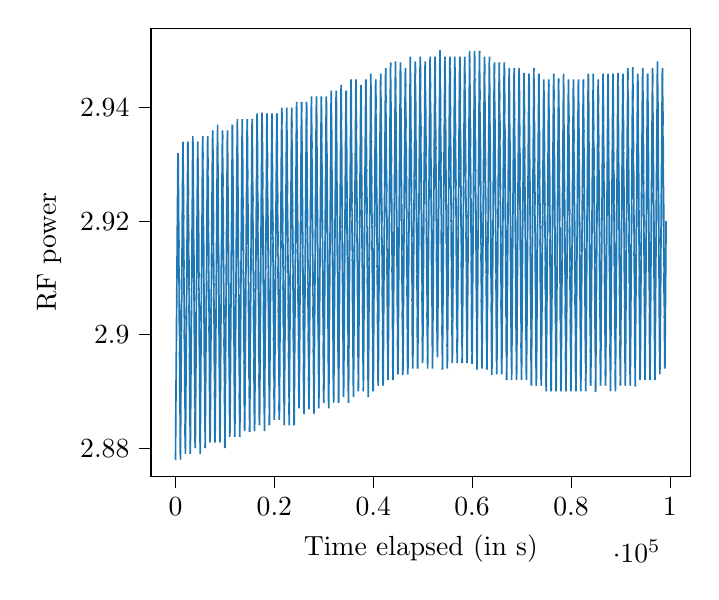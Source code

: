 % This file was created by tikzplotlib v0.9.5.
\begin{tikzpicture}

\definecolor{color0}{rgb}{0.122,0.467,0.706}

\begin{axis}[
legend cell align={left},
legend style={fill opacity=0.8, draw opacity=1, text opacity=1, draw=white!80!black},
tick align=outside,
tick pos=left,
x grid style={white!69.02!black},
xlabel={Time elapsed (in s)},
ylabel={RF power},
xmin=-4962.4, xmax=104210.4,
xtick style={color=black},
y grid style={white!69.02!black},
ymin=2.875, ymax=2.954,
ytick style={color=black}
]
\addplot [semithick, color0]
table {%
0 2.878
6 2.878
8 2.878
36 2.883
38 2.882
66 2.886
68 2.886
96 2.89
98 2.89
126 2.893
128 2.893
156 2.896
158 2.896
186 2.899
216 2.903
188 2.899
246 2.906
218 2.903
276 2.909
248 2.906
306 2.912
278 2.909
308 2.913
336 2.915
338 2.915
366 2.919
368 2.919
396 2.922
398 2.922
426 2.925
456 2.928
428 2.925
458 2.928
486 2.931
516 2.932
488 2.931
518 2.928
546 2.931
576 2.928
548 2.925
578 2.922
606 2.926
608 2.919
636 2.922
638 2.916
666 2.92
696 2.916
668 2.912
726 2.912
698 2.909
756 2.91
728 2.906
758 2.902
786 2.906
816 2.903
788 2.9
846 2.9
818 2.896
876 2.896
848 2.892
878 2.889
906 2.892
908 2.886
936 2.889
966 2.886
938 2.882
968 2.879
996 2.883
998 2.878
1026 2.881
1028 2.881
1056 2.886
1086 2.889
1058 2.886
1088 2.889
1116 2.892
1118 2.892
1146 2.895
1148 2.895
1176 2.899
1178 2.898
1206 2.902
1236 2.905
1208 2.901
1266 2.908
1238 2.905
1268 2.908
1296 2.912
1326 2.915
1298 2.912
1328 2.915
1356 2.919
1358 2.919
1386 2.922
1388 2.922
1416 2.925
1418 2.925
1446 2.929
1476 2.931
1448 2.929
1478 2.931
1506 2.933
1536 2.934
1508 2.93
1538 2.927
1566 2.93
1568 2.924
1596 2.927
1626 2.924
1598 2.921
1656 2.921
1628 2.917
1686 2.917
1658 2.913
1716 2.913
1688 2.91
1718 2.907
1746 2.91
1748 2.903
1776 2.907
1806 2.903
1778 2.9
1808 2.897
1836 2.9
1838 2.894
1866 2.897
1868 2.89
1896 2.894
1898 2.887
1926 2.891
1956 2.887
1928 2.883
1958 2.88
1986 2.883
2016 2.88
1988 2.879
2018 2.88
2046 2.884
2076 2.888
2048 2.884
2078 2.887
2106 2.891
2108 2.891
2136 2.894
2166 2.897
2138 2.894
2168 2.897
2196 2.9
2198 2.9
2226 2.904
2228 2.903
2256 2.907
2286 2.91
2258 2.907
2316 2.914
2288 2.91
2346 2.917
2318 2.914
2376 2.921
2348 2.917
2406 2.925
2378 2.921
2436 2.928
2408 2.924
2466 2.931
2438 2.928
2496 2.934
2468 2.931
2498 2.931
2526 2.934
2528 2.928
2556 2.931
2558 2.925
2586 2.929
2616 2.925
2588 2.921
2646 2.921
2618 2.918
2676 2.918
2648 2.914
2678 2.91
2706 2.914
2736 2.911
2708 2.908
2766 2.908
2738 2.904
2796 2.904
2768 2.901
2826 2.901
2798 2.898
2856 2.898
2828 2.894
2886 2.894
2858 2.89
2916 2.89
2888 2.887
2946 2.888
2918 2.884
2976 2.884
2948 2.881
2978 2.879
3006 2.881
3008 2.88
3036 2.884
3038 2.884
3066 2.887
3068 2.887
3096 2.89
3098 2.89
3126 2.894
3128 2.893
3156 2.897
3158 2.897
3186 2.9
3188 2.9
3216 2.903
3218 2.903
3246 2.906
3248 2.906
3276 2.91
3278 2.91
3306 2.914
3308 2.914
3336 2.917
3338 2.917
3366 2.92
3368 2.92
3396 2.923
3398 2.923
3426 2.927
3428 2.927
3456 2.931
3458 2.93
3486 2.933
3488 2.933
3516 2.935
3518 2.93
3546 2.934
3548 2.928
3576 2.93
3578 2.924
3606 2.928
3608 2.921
3636 2.924
3638 2.917
3666 2.921
3668 2.913
3696 2.917
3698 2.91
3726 2.914
3756 2.91
3728 2.906
3786 2.907
3758 2.904
3788 2.9
3816 2.904
3846 2.901
3818 2.896
3848 2.893
3876 2.897
3878 2.89
3906 2.893
3908 2.887
3936 2.89
3966 2.887
3938 2.884
3968 2.88
3996 2.884
3998 2.88
4026 2.882
4028 2.882
4056 2.886
4058 2.886
4086 2.89
4116 2.893
4088 2.889
4146 2.896
4118 2.893
4148 2.896
4176 2.899
4178 2.899
4206 2.904
4208 2.903
4236 2.907
4238 2.907
4266 2.91
4268 2.909
4296 2.913
4326 2.916
4298 2.913
4328 2.916
4356 2.92
4358 2.92
4386 2.923
4416 2.926
4388 2.923
4446 2.929
4418 2.926
4476 2.932
4448 2.929
4506 2.934
4478 2.932
4536 2.934
4508 2.931
4566 2.931
4538 2.928
4596 2.928
4568 2.925
4598 2.922
4626 2.925
4628 2.918
4656 2.922
4658 2.914
4686 2.918
4716 2.914
4688 2.91
4746 2.911
4718 2.908
4776 2.908
4748 2.905
4806 2.905
4778 2.901
4808 2.898
4836 2.901
4838 2.895
4866 2.898
4896 2.895
4868 2.891
4898 2.888
4926 2.891
4928 2.884
4956 2.888
4958 2.881
4986 2.884
5016 2.881
4988 2.879
5018 2.881
5046 2.885
5048 2.885
5076 2.888
5078 2.888
5106 2.892
5136 2.896
5108 2.892
5138 2.896
5166 2.899
5168 2.899
5196 2.902
5198 2.902
5226 2.906
5228 2.905
5256 2.909
5258 2.909
5286 2.912
5288 2.912
5316 2.915
5318 2.915
5346 2.918
5348 2.918
5376 2.921
5378 2.922
5406 2.926
5408 2.925
5436 2.929
5438 2.929
5466 2.932
5496 2.935
5468 2.931
5526 2.935
5498 2.932
5556 2.932
5528 2.929
5586 2.929
5558 2.925
5616 2.926
5588 2.922
5646 2.923
5618 2.919
5676 2.919
5648 2.916
5678 2.912
5706 2.916
5708 2.91
5736 2.912
5738 2.905
5766 2.909
5768 2.902
5796 2.905
5798 2.899
5826 2.903
5828 2.896
5856 2.899
5858 2.893
5886 2.896
5888 2.89
5916 2.893
5918 2.886
5946 2.89
5976 2.886
5948 2.883
6006 2.883
5978 2.88
6036 2.884
6008 2.88
6066 2.888
6038 2.884
6096 2.891
6068 2.888
6098 2.891
6126 2.895
6128 2.894
6156 2.898
6158 2.897
6186 2.901
6216 2.904
6188 2.901
6246 2.908
6218 2.904
6276 2.911
6248 2.907
6278 2.91
6306 2.914
6336 2.917
6308 2.914
6338 2.917
6366 2.921
6368 2.921
6396 2.925
6426 2.928
6398 2.924
6456 2.931
6428 2.928
6458 2.931
6486 2.934
6488 2.934
6516 2.935
6546 2.934
6518 2.931
6576 2.931
6548 2.928
6578 2.924
6606 2.928
6636 2.924
6608 2.92
6666 2.92
6638 2.917
6668 2.914
6696 2.918
6726 2.914
6698 2.911
6756 2.911
6728 2.908
6758 2.904
6786 2.908
6816 2.904
6788 2.901
6818 2.897
6846 2.901
6848 2.894
6876 2.897
6878 2.89
6906 2.894
6908 2.887
6936 2.891
6938 2.884
6966 2.887
6968 2.881
6996 2.885
7026 2.883
6998 2.881
7028 2.883
7056 2.887
7086 2.89
7058 2.886
7116 2.894
7088 2.89
7118 2.894
7146 2.897
7176 2.901
7148 2.897
7206 2.904
7178 2.901
7208 2.904
7236 2.908
7238 2.907
7266 2.91
7268 2.91
7296 2.914
7326 2.918
7298 2.914
7328 2.917
7356 2.921
7386 2.924
7358 2.921
7388 2.924
7416 2.927
7418 2.927
7446 2.93
7448 2.93
7476 2.933
7478 2.933
7506 2.935
7508 2.932
7536 2.936
7538 2.93
7566 2.933
7596 2.93
7568 2.927
7598 2.923
7626 2.927
7628 2.919
7656 2.923
7686 2.92
7658 2.916
7716 2.916
7688 2.912
7746 2.913
7718 2.909
7776 2.909
7748 2.906
7806 2.906
7778 2.902
7836 2.902
7808 2.899
7838 2.895
7866 2.899
7896 2.895
7868 2.892
7926 2.893
7898 2.889
7956 2.889
7928 2.886
7958 2.882
7986 2.886
7988 2.881
8016 2.882
8018 2.882
8046 2.885
8048 2.885
8076 2.889
8078 2.889
8106 2.893
8108 2.893
8136 2.896
8138 2.896
8166 2.9
8168 2.9
8196 2.904
8198 2.903
8226 2.907
8228 2.907
8256 2.91
8286 2.914
8258 2.91
8288 2.914
8316 2.917
8318 2.917
8346 2.92
8348 2.92
8376 2.924
8378 2.923
8406 2.927
8408 2.927
8436 2.931
8438 2.93
8466 2.934
8468 2.934
8496 2.936
8498 2.934
8526 2.937
8528 2.93
8556 2.934
8558 2.928
8586 2.93
8616 2.928
8588 2.924
8618 2.921
8646 2.924
8648 2.916
8676 2.921
8678 2.914
8706 2.916
8708 2.911
8736 2.914
8738 2.907
8766 2.911
8768 2.904
8796 2.907
8798 2.9
8826 2.904
8828 2.897
8856 2.9
8858 2.894
8886 2.897
8888 2.89
8916 2.894
8918 2.886
8946 2.89
8948 2.883
8976 2.886
8978 2.881
9006 2.883
9008 2.881
9036 2.884
9038 2.884
9066 2.888
9068 2.888
9096 2.891
9098 2.891
9126 2.895
9128 2.895
9156 2.899
9158 2.899
9186 2.902
9188 2.902
9216 2.905
9218 2.905
9246 2.909
9248 2.909
9276 2.913
9278 2.912
9306 2.915
9308 2.915
9336 2.919
9338 2.918
9366 2.923
9368 2.922
9396 2.925
9398 2.925
9426 2.929
9428 2.929
9456 2.932
9458 2.932
9486 2.935
9488 2.934
9516 2.936
9546 2.935
9518 2.931
9576 2.931
9548 2.928
9606 2.928
9578 2.924
9636 2.924
9608 2.921
9666 2.921
9638 2.918
9696 2.918
9668 2.915
9726 2.915
9698 2.912
9756 2.912
9728 2.909
9786 2.909
9758 2.905
9816 2.905
9788 2.902
9846 2.902
9818 2.898
9876 2.898
9848 2.895
9906 2.895
9878 2.892
9936 2.892
9908 2.888
9966 2.888
9938 2.884
9996 2.884
9968 2.88
10026 2.883
9998 2.88
10056 2.887
10028 2.883
10086 2.89
10058 2.886
10116 2.894
10088 2.89
10146 2.897
10118 2.894
10148 2.897
10176 2.901
10178 2.901
10206 2.904
10208 2.904
10236 2.907
10238 2.907
10266 2.911
10268 2.911
10296 2.914
10298 2.914
10326 2.918
10328 2.918
10356 2.921
10358 2.921
10386 2.924
10388 2.924
10416 2.927
10418 2.927
10446 2.93
10448 2.93
10476 2.934
10478 2.934
10506 2.936
10508 2.932
10536 2.936
10538 2.929
10566 2.932
10568 2.926
10596 2.929
10598 2.922
10626 2.926
10628 2.919
10656 2.922
10658 2.916
10686 2.919
10688 2.912
10716 2.916
10718 2.909
10746 2.912
10748 2.906
10776 2.909
10778 2.903
10806 2.906
10808 2.899
10836 2.903
10838 2.896
10866 2.9
10868 2.892
10896 2.896
10898 2.889
10926 2.892
10928 2.886
10956 2.889
10958 2.883
10986 2.886
10988 2.882
11016 2.883
11018 2.883
11046 2.887
11048 2.886
11076 2.89
11078 2.889
11106 2.893
11108 2.893
11136 2.897
11138 2.896
11166 2.9
11168 2.9
11196 2.903
11198 2.903
11226 2.907
11228 2.907
11256 2.911
11258 2.911
11286 2.914
11288 2.914
11316 2.917
11318 2.917
11346 2.92
11348 2.92
11376 2.923
11378 2.923
11406 2.926
11408 2.926
11436 2.93
11438 2.93
11466 2.933
11468 2.933
11496 2.937
11498 2.934
11526 2.937
11528 2.931
11556 2.935
11558 2.928
11586 2.931
11588 2.925
11616 2.928
11618 2.922
11646 2.925
11648 2.918
11676 2.922
11678 2.914
11706 2.918
11708 2.911
11736 2.915
11738 2.907
11766 2.911
11768 2.904
11796 2.907
11798 2.901
11826 2.905
11828 2.898
11856 2.901
11858 2.894
11886 2.898
11888 2.891
11916 2.894
11918 2.888
11946 2.892
11948 2.885
11976 2.888
11978 2.882
12006 2.885
12008 2.883
12036 2.886
12038 2.885
12066 2.889
12068 2.889
12096 2.893
12098 2.893
12126 2.896
12128 2.896
12156 2.899
12158 2.899
12186 2.903
12188 2.903
12216 2.906
12218 2.906
12246 2.91
12248 2.91
12276 2.914
12278 2.914
12306 2.917
12308 2.917
12336 2.92
12338 2.919
12366 2.923
12368 2.923
12396 2.927
12398 2.927
12426 2.93
12428 2.93
12456 2.933
12458 2.933
12486 2.936
12488 2.936
12516 2.938
12518 2.933
12546 2.936
12548 2.929
12576 2.933
12578 2.926
12606 2.929
12608 2.923
12636 2.926
12638 2.919
12666 2.923
12668 2.916
12696 2.919
12698 2.912
12726 2.916
12728 2.909
12756 2.913
12786 2.909
12758 2.906
12788 2.903
12816 2.907
12846 2.903
12818 2.9
12848 2.896
12876 2.9
12906 2.896
12878 2.893
12936 2.893
12908 2.889
12938 2.886
12966 2.889
12996 2.886
12968 2.882
13026 2.884
12998 2.882
13056 2.888
13028 2.884
13058 2.888
13086 2.892
13088 2.892
13116 2.895
13146 2.898
13118 2.895
13176 2.902
13148 2.898
13206 2.906
13178 2.902
13236 2.91
13208 2.906
13266 2.913
13238 2.91
13268 2.913
13296 2.916
13298 2.916
13326 2.919
13328 2.918
13356 2.923
13358 2.923
13386 2.926
13416 2.929
13388 2.927
13446 2.932
13418 2.929
13448 2.932
13476 2.936
13478 2.936
13506 2.938
13508 2.934
13536 2.938
13538 2.931
13566 2.934
13568 2.928
13596 2.931
13626 2.928
13598 2.924
13656 2.924
13628 2.921
13658 2.918
13686 2.921
13716 2.918
13688 2.915
13746 2.915
13718 2.911
13748 2.908
13776 2.911
13778 2.905
13806 2.908
13836 2.905
13808 2.901
13838 2.897
13866 2.901
13896 2.897
13868 2.895
13926 2.895
13898 2.891
13928 2.887
13956 2.891
13986 2.888
13958 2.884
13988 2.883
14016 2.884
14046 2.889
14018 2.884
14076 2.892
14048 2.889
14106 2.895
14078 2.892
14136 2.898
14108 2.895
14166 2.902
14138 2.898
14168 2.902
14196 2.906
14198 2.905
14226 2.91
14228 2.909
14256 2.912
14258 2.912
14286 2.915
14316 2.919
14288 2.915
14318 2.918
14346 2.922
14348 2.922
14376 2.925
14406 2.928
14378 2.925
14436 2.931
14408 2.928
14438 2.931
14466 2.934
14496 2.938
14468 2.934
14526 2.938
14498 2.935
14528 2.932
14556 2.935
14586 2.932
14558 2.929
14616 2.929
14588 2.926
14618 2.923
14646 2.926
14648 2.919
14676 2.923
14706 2.919
14678 2.916
14736 2.916
14708 2.912
14766 2.912
14738 2.909
14796 2.909
14768 2.906
14798 2.902
14826 2.906
14828 2.899
14856 2.902
14886 2.899
14858 2.895
14888 2.892
14916 2.896
14946 2.892
14918 2.889
14976 2.889
14948 2.885
15006 2.886
14978 2.883
15008 2.883
15036 2.887
15038 2.887
15066 2.89
15068 2.89
15096 2.894
15126 2.897
15098 2.894
15156 2.901
15128 2.897
15186 2.904
15158 2.901
15188 2.904
15216 2.907
15246 2.91
15218 2.907
15248 2.91
15276 2.914
15278 2.914
15306 2.917
15308 2.917
15336 2.921
15338 2.921
15366 2.924
15368 2.924
15396 2.927
15426 2.931
15398 2.927
15428 2.931
15456 2.934
15458 2.934
15486 2.937
15488 2.937
15516 2.938
15546 2.937
15518 2.933
15548 2.93
15576 2.933
15606 2.93
15578 2.927
15608 2.924
15636 2.927
15666 2.924
15638 2.92
15696 2.92
15668 2.917
15726 2.917
15698 2.914
15756 2.915
15728 2.911
15786 2.911
15758 2.908
15816 2.908
15788 2.904
15818 2.9
15846 2.905
15876 2.9
15848 2.897
15906 2.897
15878 2.894
15908 2.89
15936 2.894
15938 2.886
15966 2.89
15968 2.883
15996 2.887
15998 2.883
16026 2.885
16056 2.889
16028 2.885
16086 2.893
16058 2.889
16116 2.896
16088 2.893
16146 2.899
16118 2.896
16148 2.899
16176 2.903
16178 2.903
16206 2.907
16236 2.91
16208 2.907
16238 2.91
16266 2.913
16268 2.913
16296 2.917
16298 2.916
16326 2.919
16356 2.923
16328 2.919
16358 2.923
16386 2.926
16388 2.926
16416 2.929
16446 2.933
16418 2.929
16448 2.933
16476 2.936
16478 2.936
16506 2.939
16508 2.934
16536 2.938
16538 2.931
16566 2.935
16596 2.931
16568 2.928
16626 2.928
16598 2.925
16628 2.922
16656 2.925
16686 2.922
16658 2.918
16688 2.914
16716 2.918
16718 2.911
16746 2.915
16748 2.908
16776 2.911
16778 2.905
16806 2.908
16836 2.905
16808 2.901
16866 2.901
16838 2.898
16868 2.895
16896 2.898
16926 2.895
16898 2.892
16928 2.888
16956 2.892
16958 2.885
16986 2.888
16988 2.884
17016 2.886
17046 2.889
17018 2.885
17076 2.892
17048 2.889
17106 2.895
17078 2.892
17108 2.895
17136 2.898
17166 2.902
17138 2.898
17196 2.906
17168 2.902
17198 2.906
17226 2.909
17228 2.909
17256 2.913
17258 2.913
17286 2.916
17316 2.919
17288 2.916
17346 2.923
17318 2.919
17348 2.923
17376 2.926
17406 2.93
17378 2.926
17408 2.929
17436 2.933
17438 2.933
17466 2.936
17468 2.936
17496 2.939
17526 2.939
17498 2.937
17556 2.937
17528 2.934
17558 2.931
17586 2.934
17588 2.927
17616 2.931
17646 2.927
17618 2.924
17648 2.921
17676 2.924
17678 2.917
17706 2.921
17708 2.914
17736 2.918
17738 2.91
17766 2.915
17768 2.907
17796 2.91
17826 2.907
17798 2.903
17828 2.899
17856 2.904
17886 2.9
17858 2.896
17888 2.893
17916 2.896
17918 2.889
17946 2.893
17948 2.886
17976 2.889
18006 2.886
17978 2.883
18036 2.887
18008 2.883
18066 2.891
18038 2.887
18068 2.891
18096 2.895
18126 2.898
18098 2.895
18156 2.901
18128 2.898
18158 2.901
18186 2.904
18188 2.904
18216 2.909
18218 2.909
18246 2.912
18276 2.916
18248 2.912
18306 2.918
18278 2.915
18308 2.918
18336 2.922
18366 2.925
18338 2.922
18368 2.925
18396 2.928
18398 2.928
18426 2.931
18428 2.931
18456 2.934
18458 2.934
18486 2.938
18516 2.939
18488 2.938
18546 2.938
18518 2.934
18548 2.931
18576 2.934
18606 2.931
18578 2.927
18636 2.927
18608 2.924
18638 2.921
18666 2.924
18668 2.918
18696 2.921
18726 2.918
18698 2.915
18756 2.915
18728 2.912
18786 2.912
18758 2.908
18788 2.905
18816 2.908
18818 2.901
18846 2.905
18848 2.898
18876 2.902
18878 2.895
18906 2.898
18908 2.891
18936 2.895
18966 2.891
18938 2.887
18996 2.888
18968 2.884
19026 2.887
18998 2.884
19028 2.887
19056 2.891
19086 2.894
19058 2.891
19088 2.894
19116 2.897
19146 2.901
19118 2.897
19176 2.904
19148 2.9
19206 2.907
19178 2.903
19236 2.91
19208 2.907
19238 2.91
19266 2.914
19268 2.914
19296 2.917
19298 2.917
19326 2.921
19328 2.921
19356 2.924
19358 2.924
19386 2.927
19416 2.93
19388 2.927
19418 2.93
19446 2.933
19476 2.936
19448 2.933
19506 2.939
19478 2.936
19536 2.939
19508 2.935
19566 2.936
19538 2.932
19596 2.932
19568 2.929
19626 2.93
19598 2.925
19656 2.926
19628 2.922
19658 2.919
19686 2.922
19716 2.919
19688 2.917
19746 2.917
19718 2.913
19776 2.913
19748 2.909
19778 2.906
19806 2.91
19836 2.906
19808 2.902
19866 2.903
19838 2.899
19896 2.899
19868 2.896
19898 2.892
19926 2.896
19956 2.892
19928 2.889
19986 2.889
19958 2.886
19988 2.885
20016 2.886
20018 2.886
20046 2.889
20076 2.893
20048 2.889
20106 2.896
20078 2.893
20136 2.9
20108 2.896
20138 2.899
20166 2.903
20196 2.906
20168 2.903
20226 2.91
20198 2.906
20256 2.913
20228 2.91
20286 2.917
20258 2.913
20316 2.92
20288 2.917
20346 2.923
20318 2.92
20376 2.927
20348 2.923
20378 2.926
20406 2.93
20436 2.933
20408 2.929
20466 2.936
20438 2.933
20496 2.939
20468 2.936
20498 2.937
20526 2.939
20556 2.937
20528 2.934
20586 2.934
20558 2.931
20616 2.931
20588 2.927
20618 2.924
20646 2.927
20676 2.924
20648 2.921
20706 2.921
20678 2.918
20736 2.918
20708 2.914
20766 2.914
20738 2.91
20796 2.911
20768 2.907
20826 2.908
20798 2.904
20856 2.904
20828 2.9
20858 2.897
20886 2.901
20916 2.897
20888 2.894
20946 2.894
20918 2.891
20976 2.891
20948 2.887
20978 2.885
21006 2.887
21036 2.889
21008 2.885
21038 2.888
21066 2.892
21096 2.895
21068 2.892
21098 2.895
21126 2.899
21156 2.902
21128 2.899
21186 2.906
21158 2.902
21216 2.909
21188 2.906
21246 2.912
21218 2.909
21276 2.916
21248 2.912
21306 2.919
21278 2.916
21336 2.923
21308 2.919
21338 2.923
21366 2.926
21396 2.93
21368 2.925
21426 2.933
21398 2.93
21456 2.936
21428 2.933
21458 2.936
21486 2.938
21516 2.94
21488 2.939
21546 2.939
21518 2.936
21576 2.936
21548 2.932
21578 2.928
21606 2.932
21636 2.929
21608 2.925
21666 2.925
21638 2.921
21696 2.922
21668 2.918
21726 2.918
21698 2.915
21756 2.916
21728 2.912
21786 2.912
21758 2.908
21816 2.908
21788 2.905
21818 2.901
21846 2.905
21876 2.901
21848 2.897
21906 2.898
21878 2.895
21936 2.895
21908 2.891
21938 2.888
21966 2.892
21996 2.888
21968 2.884
22026 2.887
21998 2.884
22056 2.891
22028 2.887
22058 2.89
22086 2.894
22116 2.897
22088 2.894
22146 2.901
22118 2.897
22176 2.904
22148 2.9
22206 2.908
22178 2.904
22236 2.912
22208 2.907
22266 2.915
22238 2.912
22296 2.919
22268 2.915
22298 2.919
22326 2.922
22356 2.925
22328 2.922
22386 2.928
22358 2.925
22416 2.932
22388 2.928
22418 2.932
22446 2.935
22476 2.938
22448 2.935
22506 2.94
22478 2.938
22536 2.939
22508 2.936
22538 2.933
22566 2.936
22596 2.933
22568 2.93
22626 2.93
22598 2.927
22656 2.927
22628 2.923
22686 2.923
22658 2.92
22716 2.92
22688 2.916
22746 2.917
22718 2.913
22776 2.914
22748 2.911
22806 2.911
22778 2.906
22836 2.907
22808 2.903
22866 2.903
22838 2.899
22896 2.899
22868 2.896
22926 2.896
22898 2.892
22956 2.892
22928 2.889
22986 2.889
22958 2.886
23016 2.886
22988 2.884
23046 2.89
23018 2.886
23076 2.895
23048 2.89
23106 2.897
23078 2.894
23136 2.9
23108 2.897
23166 2.903
23138 2.9
23196 2.906
23168 2.903
23226 2.91
23198 2.906
23256 2.914
23228 2.91
23258 2.914
23286 2.917
23316 2.921
23288 2.918
23346 2.924
23318 2.921
23376 2.927
23348 2.924
23378 2.926
23406 2.931
23436 2.933
23408 2.93
23466 2.936
23438 2.933
23496 2.94
23468 2.936
23498 2.937
23526 2.94
23556 2.937
23528 2.934
23586 2.934
23558 2.931
23616 2.931
23588 2.928
23646 2.928
23618 2.925
23676 2.925
23648 2.922
23706 2.922
23678 2.919
23736 2.919
23708 2.915
23766 2.916
23738 2.912
23796 2.912
23768 2.908
23826 2.908
23798 2.904
23856 2.904
23828 2.9
23858 2.897
23886 2.901
23916 2.897
23888 2.894
23946 2.894
23918 2.89
23976 2.89
23948 2.887
23978 2.884
24006 2.887
24036 2.888
24008 2.884
24066 2.892
24038 2.888
24096 2.896
24068 2.892
24126 2.899
24098 2.896
24156 2.903
24128 2.9
24186 2.907
24158 2.903
24216 2.91
24188 2.906
24218 2.91
24246 2.914
24276 2.917
24248 2.913
24306 2.92
24278 2.917
24336 2.923
24308 2.92
24338 2.923
24366 2.926
24396 2.93
24368 2.926
24426 2.934
24398 2.93
24456 2.937
24428 2.933
24458 2.937
24486 2.94
24516 2.941
24488 2.94
24546 2.94
24518 2.936
24576 2.936
24548 2.933
24606 2.934
24578 2.93
24636 2.93
24608 2.926
24666 2.927
24638 2.923
24696 2.923
24668 2.92
24698 2.916
24726 2.92
24756 2.916
24728 2.913
24786 2.913
24758 2.909
24816 2.91
24788 2.907
24818 2.903
24846 2.907
24876 2.904
24848 2.9
24906 2.9
24878 2.896
24936 2.896
24908 2.894
24938 2.89
24966 2.894
24996 2.89
24968 2.887
25026 2.889
24998 2.887
25056 2.893
25028 2.889
25086 2.896
25058 2.892
25116 2.899
25088 2.896
25146 2.903
25118 2.899
25176 2.906
25148 2.903
25206 2.909
25178 2.906
25236 2.912
25208 2.909
25266 2.916
25238 2.912
25296 2.919
25268 2.916
25326 2.922
25298 2.919
25356 2.926
25328 2.922
25386 2.93
25358 2.926
25416 2.933
25388 2.93
25446 2.936
25418 2.933
25476 2.939
25448 2.936
25506 2.941
25478 2.939
25536 2.941
25508 2.937
25566 2.938
25538 2.934
25596 2.934
25568 2.93
25626 2.931
25598 2.927
25656 2.927
25628 2.924
25658 2.921
25686 2.924
25716 2.921
25688 2.918
25746 2.918
25718 2.914
25748 2.911
25776 2.914
25778 2.907
25806 2.911
25836 2.907
25808 2.904
25866 2.904
25838 2.901
25896 2.901
25868 2.897
25926 2.897
25898 2.893
25928 2.89
25956 2.894
25958 2.887
25986 2.89
25988 2.886
26016 2.888
26018 2.888
26046 2.892
26076 2.895
26048 2.891
26106 2.898
26078 2.894
26136 2.902
26108 2.899
26166 2.905
26138 2.902
26196 2.908
26168 2.905
26226 2.912
26198 2.908
26256 2.915
26228 2.911
26286 2.918
26258 2.915
26288 2.918
26316 2.922
26318 2.922
26346 2.925
26348 2.925
26376 2.929
26378 2.928
26406 2.932
26408 2.931
26436 2.935
26438 2.935
26466 2.938
26468 2.938
26496 2.941
26498 2.939
26526 2.941
26556 2.939
26528 2.936
26586 2.936
26558 2.932
26616 2.932
26588 2.929
26646 2.929
26618 2.925
26676 2.926
26648 2.922
26706 2.922
26678 2.919
26736 2.919
26708 2.916
26766 2.916
26738 2.913
26796 2.913
26768 2.909
26826 2.909
26798 2.905
26856 2.905
26828 2.902
26886 2.902
26858 2.899
26916 2.899
26888 2.896
26946 2.896
26918 2.892
26976 2.892
26948 2.889
27006 2.89
26978 2.887
27008 2.887
27036 2.891
27038 2.89
27066 2.894
27068 2.894
27096 2.897
27098 2.897
27126 2.9
27128 2.901
27156 2.904
27158 2.904
27186 2.908
27188 2.908
27216 2.911
27218 2.911
27246 2.915
27248 2.915
27276 2.919
27278 2.918
27306 2.922
27308 2.922
27336 2.925
27338 2.925
27366 2.928
27368 2.928
27396 2.932
27398 2.932
27426 2.935
27428 2.935
27456 2.938
27458 2.938
27486 2.941
27516 2.942
27488 2.94
27546 2.94
27518 2.937
27576 2.937
27548 2.933
27606 2.934
27578 2.93
27636 2.931
27608 2.927
27666 2.928
27638 2.924
27696 2.925
27668 2.921
27726 2.921
27698 2.918
27756 2.918
27728 2.914
27786 2.914
27758 2.91
27816 2.911
27788 2.907
27846 2.907
27818 2.903
27876 2.904
27848 2.9
27906 2.9
27878 2.897
27936 2.896
27908 2.893
27966 2.894
27938 2.89
27996 2.891
27968 2.887
28026 2.888
27998 2.886
28056 2.892
28028 2.888
28086 2.897
28058 2.892
28116 2.9
28088 2.896
28146 2.903
28118 2.9
28176 2.906
28148 2.903
28206 2.909
28178 2.906
28236 2.913
28208 2.909
28266 2.916
28238 2.913
28296 2.919
28268 2.916
28298 2.92
28326 2.923
28328 2.923
28356 2.927
28358 2.926
28386 2.93
28388 2.929
28416 2.933
28418 2.933
28446 2.937
28448 2.936
28476 2.939
28478 2.939
28506 2.942
28508 2.939
28536 2.942
28538 2.936
28566 2.939
28568 2.933
28596 2.936
28598 2.929
28626 2.933
28628 2.925
28656 2.929
28658 2.922
28686 2.925
28688 2.919
28716 2.922
28718 2.916
28746 2.919
28748 2.912
28776 2.916
28778 2.909
28806 2.913
28808 2.906
28836 2.909
28838 2.902
28866 2.906
28868 2.899
28896 2.902
28898 2.896
28926 2.899
28928 2.893
28956 2.896
28958 2.889
28986 2.893
28988 2.887
29016 2.889
29018 2.889
29046 2.892
29048 2.892
29076 2.896
29078 2.895
29106 2.899
29108 2.899
29136 2.903
29138 2.903
29166 2.906
29168 2.906
29196 2.91
29198 2.91
29226 2.913
29228 2.913
29256 2.916
29258 2.916
29286 2.92
29288 2.919
29316 2.923
29318 2.923
29346 2.926
29348 2.926
29376 2.929
29378 2.929
29406 2.932
29436 2.936
29408 2.932
29466 2.939
29438 2.936
29496 2.942
29468 2.939
29526 2.942
29498 2.94
29556 2.94
29528 2.937
29586 2.937
29558 2.933
29616 2.934
29588 2.93
29646 2.93
29618 2.927
29676 2.927
29648 2.924
29706 2.924
29678 2.92
29736 2.92
29708 2.917
29766 2.917
29738 2.913
29796 2.913
29768 2.91
29826 2.911
29798 2.907
29856 2.907
29828 2.903
29886 2.904
29858 2.9
29916 2.9
29888 2.896
29946 2.897
29918 2.893
29976 2.894
29948 2.89
30006 2.89
29978 2.888
30036 2.892
30008 2.888
30066 2.896
30038 2.891
30096 2.898
30068 2.895
30126 2.901
30098 2.898
30156 2.905
30128 2.901
30186 2.908
30158 2.905
30216 2.912
30188 2.908
30246 2.916
30218 2.912
30276 2.918
30248 2.915
30306 2.922
30278 2.918
30336 2.925
30308 2.921
30366 2.928
30338 2.925
30396 2.931
30368 2.928
30426 2.935
30398 2.931
30456 2.938
30428 2.935
30486 2.941
30458 2.938
30488 2.941
30516 2.942
30518 2.938
30546 2.941
30548 2.934
30576 2.937
30578 2.931
30606 2.934
30608 2.928
30636 2.932
30638 2.926
30666 2.928
30668 2.922
30696 2.926
30698 2.918
30726 2.922
30728 2.915
30756 2.919
30758 2.911
30786 2.915
30788 2.908
30816 2.911
30818 2.905
30846 2.908
30848 2.901
30876 2.905
30878 2.898
30906 2.901
30908 2.895
30936 2.898
30938 2.891
30966 2.895
30968 2.888
30996 2.892
30998 2.887
31026 2.89
31028 2.89
31056 2.894
31058 2.894
31086 2.897
31088 2.897
31116 2.9
31118 2.9
31146 2.904
31148 2.904
31176 2.907
31178 2.907
31206 2.911
31208 2.911
31236 2.914
31238 2.914
31266 2.918
31268 2.917
31296 2.921
31298 2.921
31326 2.924
31328 2.924
31356 2.928
31358 2.928
31386 2.931
31388 2.931
31416 2.934
31418 2.934
31446 2.938
31448 2.938
31476 2.941
31478 2.941
31506 2.943
31508 2.939
31536 2.943
31538 2.936
31566 2.939
31568 2.933
31596 2.936
31598 2.929
31626 2.933
31628 2.926
31656 2.929
31658 2.923
31686 2.926
31688 2.92
31716 2.923
31718 2.916
31746 2.92
31748 2.913
31776 2.916
31778 2.909
31806 2.913
31808 2.906
31836 2.91
31838 2.902
31866 2.906
31868 2.899
31896 2.902
31898 2.895
31926 2.899
31928 2.892
31956 2.896
31958 2.889
31986 2.892
31988 2.888
32016 2.889
32018 2.889
32046 2.893
32048 2.893
32076 2.897
32078 2.897
32106 2.9
32108 2.9
32136 2.904
32138 2.903
32166 2.907
32168 2.906
32196 2.91
32198 2.91
32226 2.914
32228 2.914
32256 2.918
32258 2.917
32286 2.921
32288 2.921
32316 2.924
32318 2.924
32346 2.927
32348 2.927
32376 2.93
32378 2.93
32406 2.933
32408 2.933
32436 2.938
32438 2.937
32466 2.94
32468 2.94
32496 2.943
32498 2.94
32526 2.943
32528 2.937
32556 2.941
32558 2.934
32586 2.937
32588 2.931
32616 2.934
32618 2.927
32646 2.931
32648 2.924
32676 2.927
32678 2.921
32706 2.924
32708 2.917
32736 2.921
32738 2.914
32766 2.918
32768 2.911
32796 2.914
32798 2.907
32826 2.911
32828 2.904
32856 2.907
32858 2.9
32886 2.904
32888 2.897
32916 2.901
32918 2.894
32946 2.897
32948 2.89
32976 2.894
32978 2.888
33006 2.891
33008 2.888
33036 2.891
33038 2.891
33066 2.895
33068 2.895
33096 2.898
33098 2.898
33126 2.902
33128 2.901
33156 2.905
33158 2.905
33186 2.909
33188 2.909
33216 2.912
33218 2.912
33246 2.916
33276 2.919
33248 2.915
33306 2.922
33278 2.919
33336 2.925
33308 2.922
33366 2.929
33338 2.925
33396 2.932
33368 2.929
33426 2.936
33398 2.932
33456 2.939
33428 2.936
33486 2.943
33458 2.939
33516 2.944
33488 2.943
33546 2.943
33518 2.939
33576 2.939
33548 2.936
33606 2.936
33578 2.933
33636 2.933
33608 2.929
33666 2.93
33638 2.926
33696 2.926
33668 2.923
33726 2.923
33698 2.919
33756 2.919
33728 2.916
33758 2.912
33786 2.916
33788 2.909
33816 2.912
33818 2.906
33846 2.909
33848 2.902
33876 2.905
33878 2.899
33906 2.902
33908 2.896
33936 2.899
33938 2.893
33966 2.896
33968 2.889
33996 2.893
33998 2.889
34026 2.891
34028 2.891
34056 2.894
34058 2.894
34086 2.897
34088 2.897
34116 2.901
34118 2.9
34146 2.904
34148 2.904
34176 2.908
34178 2.908
34206 2.911
34208 2.911
34236 2.914
34238 2.914
34266 2.918
34268 2.918
34296 2.921
34298 2.921
34326 2.925
34328 2.925
34356 2.928
34358 2.928
34386 2.932
34388 2.932
34416 2.935
34418 2.935
34446 2.938
34448 2.938
34476 2.941
34478 2.941
34506 2.943
34508 2.94
34536 2.943
34538 2.937
34566 2.94
34568 2.933
34596 2.937
34598 2.93
34626 2.933
34656 2.93
34628 2.927
34658 2.924
34686 2.927
34716 2.924
34688 2.92
34718 2.917
34746 2.92
34748 2.914
34776 2.917
34806 2.914
34778 2.91
34836 2.91
34808 2.907
34866 2.908
34838 2.904
34868 2.9
34896 2.904
34926 2.9
34898 2.896
34928 2.893
34956 2.897
34958 2.89
34986 2.893
34988 2.888
35016 2.89
35046 2.894
35018 2.89
35048 2.894
35076 2.898
35078 2.897
35106 2.901
35108 2.901
35136 2.904
35138 2.904
35166 2.907
35168 2.907
35196 2.911
35226 2.915
35198 2.911
35256 2.918
35228 2.914
35286 2.921
35258 2.918
35316 2.924
35288 2.921
35346 2.927
35318 2.924
35348 2.927
35376 2.931
35378 2.93
35406 2.934
35408 2.934
35436 2.937
35438 2.937
35466 2.941
35468 2.942
35496 2.945
35498 2.943
35526 2.945
35528 2.939
35556 2.943
35586 2.94
35558 2.936
35616 2.936
35588 2.932
35618 2.928
35646 2.932
35676 2.929
35648 2.925
35706 2.925
35678 2.922
35736 2.922
35708 2.918
35766 2.918
35738 2.915
35796 2.915
35768 2.913
35826 2.913
35798 2.909
35828 2.905
35856 2.909
35858 2.902
35886 2.906
35888 2.899
35916 2.902
35918 2.896
35946 2.899
35948 2.891
35976 2.896
35978 2.889
36006 2.892
36008 2.889
36036 2.894
36038 2.893
36066 2.897
36068 2.897
36096 2.9
36098 2.9
36126 2.904
36128 2.904
36156 2.908
36158 2.908
36186 2.911
36216 2.914
36188 2.911
36246 2.918
36218 2.914
36276 2.921
36248 2.918
36306 2.924
36278 2.921
36336 2.928
36308 2.924
36366 2.931
36338 2.927
36396 2.934
36368 2.93
36426 2.937
36398 2.934
36456 2.941
36428 2.937
36486 2.944
36458 2.941
36516 2.945
36488 2.944
36546 2.944
36518 2.94
36576 2.94
36548 2.937
36606 2.937
36578 2.934
36636 2.934
36608 2.93
36666 2.93
36638 2.927
36696 2.927
36668 2.924
36726 2.924
36698 2.92
36756 2.92
36728 2.917
36758 2.913
36786 2.917
36788 2.91
36816 2.913
36818 2.907
36846 2.91
36876 2.907
36848 2.903
36878 2.9
36906 2.903
36908 2.896
36936 2.9
36938 2.893
36966 2.896
36996 2.893
36968 2.89
37026 2.893
36998 2.89
37028 2.893
37056 2.896
37086 2.899
37058 2.896
37088 2.899
37116 2.903
37118 2.903
37146 2.907
37148 2.906
37176 2.91
37178 2.909
37206 2.913
37208 2.913
37236 2.916
37238 2.916
37266 2.92
37296 2.923
37268 2.92
37298 2.923
37326 2.927
37356 2.93
37328 2.927
37386 2.933
37358 2.93
37388 2.933
37416 2.936
37446 2.939
37418 2.936
37476 2.942
37448 2.939
37478 2.942
37506 2.944
37508 2.941
37536 2.944
37538 2.938
37566 2.941
37596 2.938
37568 2.935
37598 2.931
37626 2.935
37656 2.931
37628 2.928
37686 2.928
37658 2.924
37716 2.925
37688 2.921
37746 2.922
37718 2.918
37748 2.915
37776 2.918
37806 2.916
37778 2.912
37836 2.912
37808 2.908
37866 2.908
37838 2.904
37896 2.904
37868 2.901
37898 2.898
37926 2.901
37928 2.895
37956 2.898
37958 2.892
37986 2.895
38016 2.892
37988 2.89
38018 2.892
38046 2.895
38076 2.898
38048 2.895
38106 2.902
38078 2.898
38136 2.905
38108 2.902
38138 2.905
38166 2.909
38196 2.912
38168 2.909
38198 2.912
38226 2.916
38228 2.916
38256 2.92
38258 2.92
38286 2.923
38288 2.923
38316 2.926
38318 2.926
38346 2.929
38376 2.932
38348 2.929
38378 2.932
38406 2.935
38408 2.935
38436 2.938
38466 2.942
38438 2.938
38496 2.945
38468 2.942
38498 2.943
38526 2.945
38528 2.939
38556 2.943
38558 2.936
38586 2.939
38616 2.936
38588 2.933
38646 2.933
38618 2.929
38676 2.929
38648 2.926
38678 2.923
38706 2.926
38736 2.923
38708 2.919
38766 2.919
38738 2.916
38796 2.916
38768 2.912
38826 2.912
38798 2.909
38856 2.91
38828 2.905
38886 2.905
38858 2.902
38916 2.902
38888 2.899
38918 2.895
38946 2.899
38948 2.892
38976 2.896
38978 2.889
39006 2.892
39008 2.89
39036 2.893
39066 2.896
39038 2.893
39068 2.896
39096 2.9
39098 2.9
39126 2.904
39156 2.907
39128 2.904
39158 2.907
39186 2.911
39216 2.914
39188 2.91
39246 2.917
39218 2.914
39248 2.917
39276 2.921
39278 2.921
39306 2.924
39308 2.924
39336 2.927
39338 2.927
39366 2.931
39368 2.931
39396 2.934
39398 2.934
39426 2.937
39456 2.941
39428 2.937
39486 2.945
39458 2.941
39516 2.946
39488 2.944
39518 2.94
39546 2.944
39576 2.941
39548 2.937
39606 2.937
39578 2.934
39636 2.934
39608 2.93
39666 2.931
39638 2.927
39696 2.928
39668 2.924
39726 2.925
39698 2.921
39756 2.921
39728 2.919
39786 2.919
39758 2.915
39816 2.915
39788 2.911
39846 2.911
39818 2.908
39876 2.908
39848 2.904
39878 2.9
39906 2.904
39936 2.9
39908 2.897
39966 2.897
39938 2.894
39968 2.89
39996 2.894
39998 2.89
40026 2.893
40028 2.892
40056 2.896
40058 2.896
40086 2.9
40088 2.9
40116 2.904
40118 2.904
40146 2.907
40148 2.907
40176 2.91
40178 2.91
40206 2.914
40208 2.913
40236 2.917
40238 2.917
40266 2.921
40268 2.921
40296 2.924
40298 2.924
40326 2.927
40328 2.927
40356 2.931
40386 2.934
40358 2.931
40416 2.937
40388 2.934
40446 2.941
40418 2.937
40476 2.944
40448 2.941
40506 2.945
40478 2.943
40536 2.945
40508 2.942
40566 2.942
40538 2.939
40596 2.938
40568 2.935
40598 2.932
40626 2.935
40628 2.928
40656 2.932
40686 2.929
40658 2.925
40688 2.922
40716 2.926
40718 2.919
40746 2.923
40776 2.919
40748 2.916
40806 2.916
40778 2.912
40836 2.912
40808 2.909
40866 2.909
40838 2.906
40896 2.906
40868 2.902
40926 2.902
40898 2.898
40956 2.899
40928 2.895
40986 2.896
40958 2.892
41016 2.892
40988 2.891
41046 2.895
41018 2.892
41076 2.9
41048 2.895
41078 2.899
41106 2.903
41108 2.903
41136 2.906
41166 2.91
41138 2.906
41196 2.913
41168 2.91
41226 2.917
41198 2.913
41228 2.916
41256 2.92
41258 2.92
41286 2.924
41288 2.924
41316 2.928
41318 2.928
41346 2.931
41348 2.93
41376 2.935
41406 2.937
41378 2.934
41436 2.939
41408 2.937
41438 2.939
41466 2.942
41496 2.946
41468 2.942
41526 2.946
41498 2.943
41528 2.94
41556 2.943
41558 2.937
41586 2.94
41588 2.934
41616 2.937
41646 2.934
41618 2.93
41676 2.931
41648 2.927
41678 2.923
41706 2.927
41708 2.921
41736 2.924
41766 2.921
41738 2.917
41768 2.914
41796 2.917
41826 2.914
41798 2.91
41856 2.91
41828 2.907
41886 2.907
41858 2.904
41916 2.904
41888 2.9
41946 2.9
41918 2.897
41948 2.893
41976 2.897
41978 2.891
42006 2.894
42008 2.891
42036 2.895
42066 2.898
42038 2.895
42068 2.898
42096 2.902
42126 2.906
42098 2.902
42156 2.909
42128 2.906
42186 2.912
42158 2.909
42188 2.912
42216 2.915
42246 2.919
42218 2.915
42248 2.919
42276 2.922
42306 2.926
42278 2.922
42308 2.925
42336 2.93
42366 2.932
42338 2.929
42396 2.935
42368 2.932
42426 2.939
42398 2.935
42456 2.942
42428 2.939
42486 2.945
42458 2.942
42488 2.945
42516 2.947
42546 2.945
42518 2.942
42576 2.942
42548 2.938
42578 2.935
42606 2.939
42608 2.932
42636 2.935
42638 2.928
42666 2.932
42668 2.926
42696 2.929
42726 2.926
42698 2.922
42728 2.919
42756 2.922
42786 2.919
42758 2.915
42816 2.915
42788 2.912
42818 2.909
42846 2.912
42848 2.905
42876 2.909
42906 2.906
42878 2.902
42908 2.898
42936 2.902
42938 2.896
42966 2.899
42968 2.892
42996 2.896
43026 2.895
42998 2.892
43056 2.898
43028 2.894
43086 2.901
43058 2.897
43088 2.901
43116 2.904
43118 2.904
43146 2.909
43176 2.912
43148 2.909
43178 2.912
43206 2.915
43208 2.915
43236 2.919
43238 2.919
43266 2.922
43268 2.922
43296 2.926
43326 2.929
43298 2.926
43328 2.929
43356 2.933
43358 2.932
43386 2.936
43416 2.939
43388 2.936
43446 2.942
43418 2.939
43448 2.942
43476 2.945
43478 2.945
43506 2.947
43536 2.948
43508 2.945
43538 2.941
43566 2.945
43568 2.938
43596 2.941
43626 2.938
43598 2.934
43628 2.931
43656 2.934
43686 2.931
43658 2.928
43716 2.928
43688 2.924
43718 2.921
43746 2.924
43776 2.921
43748 2.918
43806 2.918
43778 2.914
43836 2.915
43808 2.911
43866 2.912
43838 2.908
43896 2.908
43868 2.905
43898 2.901
43926 2.905
43956 2.901
43928 2.897
43958 2.894
43986 2.897
44016 2.894
43988 2.892
44046 2.897
44018 2.894
44076 2.901
44048 2.897
44106 2.905
44078 2.901
44136 2.909
44108 2.904
44138 2.908
44166 2.913
44196 2.916
44168 2.912
44198 2.915
44226 2.919
44256 2.922
44228 2.918
44258 2.922
44286 2.925
44316 2.928
44288 2.925
44318 2.928
44346 2.932
44348 2.931
44376 2.935
44406 2.939
44378 2.935
44408 2.938
44436 2.942
44466 2.945
44438 2.942
44468 2.945
44496 2.948
44526 2.948
44498 2.945
44556 2.945
44528 2.942
44586 2.942
44558 2.939
44616 2.939
44588 2.936
44646 2.936
44618 2.932
44648 2.929
44676 2.933
44678 2.925
44706 2.929
44708 2.922
44736 2.925
44738 2.919
44766 2.922
44768 2.915
44796 2.919
44798 2.912
44826 2.915
44828 2.909
44856 2.912
44858 2.905
44886 2.909
44888 2.902
44916 2.905
44946 2.902
44918 2.898
44976 2.898
44948 2.895
44978 2.893
45006 2.895
45008 2.893
45036 2.896
45066 2.9
45038 2.896
45068 2.9
45096 2.903
45126 2.907
45098 2.903
45156 2.911
45128 2.907
45158 2.911
45186 2.914
45188 2.914
45216 2.918
45218 2.918
45246 2.92
45276 2.924
45248 2.92
45306 2.927
45278 2.924
45308 2.927
45336 2.931
45366 2.934
45338 2.931
45368 2.934
45396 2.937
45398 2.937
45426 2.94
45428 2.94
45456 2.944
45458 2.943
45486 2.947
45488 2.947
45516 2.948
45518 2.944
45546 2.947
45576 2.944
45548 2.94
45578 2.936
45606 2.94
45608 2.934
45636 2.937
45666 2.934
45638 2.93
45696 2.93
45668 2.927
45726 2.927
45698 2.923
45728 2.92
45756 2.923
45758 2.916
45786 2.92
45816 2.916
45788 2.913
45818 2.909
45846 2.913
45876 2.909
45848 2.906
45906 2.906
45878 2.903
45936 2.904
45908 2.9
45966 2.9
45938 2.897
45996 2.897
45968 2.893
45998 2.893
46026 2.895
46028 2.895
46056 2.899
46086 2.902
46058 2.898
46088 2.902
46116 2.906
46118 2.906
46146 2.909
46176 2.912
46148 2.909
46178 2.912
46206 2.916
46208 2.916
46236 2.92
46238 2.92
46266 2.923
46268 2.923
46296 2.927
46326 2.93
46298 2.927
46356 2.933
46328 2.93
46386 2.936
46358 2.933
46388 2.935
46416 2.939
46446 2.942
46418 2.939
46448 2.942
46476 2.945
46506 2.947
46478 2.945
46508 2.944
46536 2.947
46566 2.944
46538 2.94
46596 2.941
46568 2.938
46626 2.938
46598 2.934
46628 2.931
46656 2.934
46686 2.931
46658 2.928
46688 2.925
46716 2.928
46746 2.925
46718 2.922
46776 2.922
46748 2.918
46806 2.918
46778 2.914
46808 2.91
46836 2.914
46866 2.911
46838 2.907
46896 2.907
46868 2.904
46898 2.901
46926 2.905
46956 2.901
46928 2.898
46958 2.894
46986 2.898
46988 2.893
47016 2.895
47046 2.898
47018 2.894
47076 2.901
47048 2.898
47078 2.901
47106 2.905
47136 2.909
47108 2.905
47166 2.912
47138 2.909
47168 2.912
47196 2.915
47198 2.915
47226 2.919
47228 2.918
47256 2.922
47258 2.922
47286 2.925
47316 2.929
47288 2.925
47346 2.932
47318 2.929
47376 2.935
47348 2.932
47406 2.939
47378 2.935
47436 2.943
47408 2.939
47466 2.945
47438 2.942
47496 2.949
47468 2.945
47526 2.949
47498 2.946
47556 2.946
47528 2.942
47558 2.939
47586 2.942
47616 2.939
47588 2.936
47646 2.936
47618 2.933
47648 2.93
47676 2.933
47678 2.926
47706 2.93
47736 2.926
47708 2.923
47766 2.923
47738 2.919
47796 2.92
47768 2.916
47826 2.916
47798 2.912
47828 2.909
47856 2.912
47886 2.909
47858 2.906
47916 2.906
47888 2.902
47918 2.899
47946 2.903
47948 2.896
47976 2.9
47978 2.894
48006 2.896
48008 2.894
48036 2.897
48066 2.901
48038 2.897
48068 2.901
48096 2.904
48126 2.908
48098 2.904
48128 2.908
48156 2.911
48186 2.915
48158 2.911
48188 2.915
48216 2.919
48218 2.918
48246 2.922
48248 2.922
48276 2.925
48278 2.925
48306 2.928
48308 2.928
48336 2.931
48338 2.932
48366 2.934
48368 2.934
48396 2.937
48426 2.941
48398 2.937
48456 2.945
48428 2.941
48458 2.945
48486 2.948
48516 2.948
48488 2.947
48546 2.947
48518 2.944
48548 2.941
48576 2.944
48578 2.938
48606 2.941
48608 2.934
48636 2.938
48638 2.931
48666 2.934
48696 2.931
48668 2.928
48726 2.928
48698 2.925
48728 2.921
48756 2.925
48758 2.918
48786 2.921
48816 2.918
48788 2.914
48846 2.915
48818 2.911
48876 2.911
48848 2.908
48906 2.908
48878 2.905
48936 2.905
48908 2.901
48938 2.898
48966 2.901
48968 2.894
48996 2.898
48998 2.894
49026 2.897
49028 2.897
49056 2.9
49086 2.904
49058 2.9
49116 2.908
49088 2.904
49118 2.908
49146 2.911
49176 2.914
49148 2.911
49206 2.917
49178 2.914
49236 2.921
49208 2.917
49266 2.924
49238 2.921
49268 2.924
49296 2.927
49298 2.928
49326 2.931
49328 2.931
49356 2.934
49358 2.934
49386 2.938
49388 2.938
49416 2.941
49418 2.941
49446 2.944
49448 2.944
49476 2.947
49478 2.947
49506 2.949
49508 2.946
49536 2.949
49566 2.945
49538 2.942
49596 2.942
49568 2.939
49598 2.936
49626 2.939
49656 2.936
49628 2.932
49658 2.929
49686 2.932
49716 2.929
49688 2.925
49718 2.922
49746 2.925
49748 2.918
49776 2.922
49778 2.915
49806 2.919
49808 2.912
49836 2.915
49838 2.909
49866 2.912
49896 2.909
49868 2.906
49926 2.906
49898 2.902
49956 2.902
49928 2.899
49986 2.899
49958 2.896
49988 2.895
50016 2.896
50018 2.896
50046 2.899
50076 2.903
50048 2.899
50078 2.903
50106 2.906
50136 2.909
50108 2.906
50138 2.91
50166 2.913
50168 2.913
50196 2.917
50198 2.917
50226 2.92
50228 2.92
50256 2.924
50258 2.923
50286 2.927
50288 2.927
50316 2.93
50318 2.93
50346 2.933
50348 2.932
50376 2.935
50378 2.935
50406 2.939
50408 2.939
50436 2.942
50466 2.945
50438 2.942
50468 2.945
50496 2.948
50526 2.948
50498 2.946
50528 2.943
50556 2.946
50558 2.94
50586 2.943
50588 2.937
50616 2.94
50618 2.933
50646 2.937
50676 2.933
50648 2.93
50678 2.927
50706 2.93
50708 2.923
50736 2.927
50766 2.923
50738 2.92
50796 2.92
50768 2.916
50826 2.917
50798 2.913
50828 2.91
50856 2.913
50858 2.907
50886 2.91
50916 2.907
50888 2.903
50946 2.903
50918 2.9
50976 2.9
50948 2.897
51006 2.897
50978 2.895
51036 2.898
51008 2.894
51066 2.902
51038 2.898
51068 2.902
51096 2.905
51126 2.909
51098 2.905
51156 2.912
51128 2.909
51186 2.916
51158 2.912
51188 2.916
51216 2.919
51246 2.922
51218 2.919
51248 2.921
51276 2.925
51278 2.925
51306 2.928
51308 2.928
51336 2.931
51366 2.935
51338 2.931
51368 2.934
51396 2.938
51426 2.941
51398 2.938
51428 2.941
51456 2.944
51458 2.944
51486 2.948
51516 2.949
51488 2.947
51518 2.944
51546 2.947
51576 2.944
51548 2.941
51578 2.938
51606 2.941
51608 2.935
51636 2.939
51638 2.931
51666 2.935
51668 2.928
51696 2.931
51726 2.928
51698 2.925
51728 2.921
51756 2.925
51758 2.918
51786 2.921
51816 2.918
51788 2.914
51818 2.911
51846 2.914
51848 2.908
51876 2.911
51878 2.905
51906 2.908
51908 2.901
51936 2.905
51938 2.898
51966 2.901
51968 2.895
51996 2.898
52026 2.897
51998 2.894
52028 2.897
52056 2.9
52086 2.904
52058 2.9
52088 2.904
52116 2.908
52118 2.907
52146 2.911
52148 2.911
52176 2.915
52178 2.915
52206 2.918
52236 2.921
52208 2.918
52266 2.924
52238 2.921
52268 2.924
52296 2.928
52326 2.931
52298 2.928
52328 2.931
52356 2.934
52358 2.934
52386 2.938
52388 2.938
52416 2.941
52446 2.944
52418 2.941
52448 2.944
52476 2.947
52478 2.947
52506 2.949
52508 2.945
52536 2.948
52566 2.946
52538 2.942
52596 2.942
52568 2.939
52626 2.939
52598 2.936
52656 2.936
52628 2.933
52686 2.933
52658 2.93
52688 2.926
52716 2.93
52718 2.923
52746 2.927
52748 2.92
52776 2.923
52806 2.92
52778 2.916
52836 2.917
52808 2.914
52838 2.91
52866 2.914
52868 2.906
52896 2.91
52926 2.907
52898 2.903
52928 2.899
52956 2.903
52958 2.897
52986 2.9
53016 2.897
52988 2.896
53018 2.897
53046 2.9
53048 2.9
53076 2.904
53078 2.903
53106 2.908
53108 2.907
53136 2.911
53138 2.911
53166 2.913
53168 2.913
53196 2.917
53198 2.917
53226 2.921
53228 2.921
53256 2.924
53258 2.924
53286 2.927
53316 2.93
53288 2.927
53318 2.93
53346 2.934
53348 2.933
53376 2.937
53406 2.94
53378 2.937
53436 2.943
53408 2.94
53438 2.943
53466 2.947
53468 2.947
53496 2.95
53526 2.95
53498 2.947
53556 2.947
53528 2.944
53558 2.941
53586 2.944
53616 2.941
53588 2.938
53646 2.938
53618 2.934
53676 2.935
53648 2.932
53706 2.932
53678 2.928
53708 2.924
53736 2.928
53738 2.921
53766 2.924
53796 2.921
53768 2.917
53798 2.914
53826 2.918
53828 2.911
53856 2.914
53858 2.907
53886 2.911
53916 2.908
53888 2.904
53946 2.904
53918 2.9
53976 2.9
53948 2.897
54006 2.896
53978 2.894
54008 2.894
54036 2.898
54038 2.898
54066 2.901
54096 2.905
54068 2.901
54098 2.905
54126 2.909
54156 2.913
54128 2.91
54186 2.916
54158 2.913
54188 2.916
54216 2.919
54218 2.919
54246 2.923
54276 2.926
54248 2.923
54306 2.929
54278 2.926
54336 2.932
54308 2.929
54366 2.936
54338 2.932
54396 2.938
54368 2.935
54426 2.942
54398 2.938
54456 2.945
54428 2.941
54458 2.945
54486 2.948
54516 2.949
54488 2.948
54546 2.948
54518 2.945
54576 2.945
54548 2.941
54606 2.941
54578 2.938
54608 2.935
54636 2.938
54638 2.932
54666 2.936
54696 2.932
54668 2.929
54698 2.925
54726 2.929
54728 2.922
54756 2.925
54758 2.919
54786 2.923
54788 2.916
54816 2.919
54846 2.916
54818 2.912
54876 2.912
54848 2.908
54906 2.908
54878 2.905
54936 2.905
54908 2.901
54966 2.901
54938 2.898
54996 2.898
54968 2.895
54998 2.894
55026 2.897
55056 2.901
55028 2.897
55086 2.904
55058 2.901
55116 2.908
55088 2.904
55146 2.911
55118 2.907
55176 2.914
55148 2.911
55178 2.914
55206 2.918
55208 2.918
55236 2.922
55238 2.922
55266 2.926
55296 2.929
55268 2.926
55326 2.931
55298 2.929
55356 2.934
55328 2.931
55386 2.937
55358 2.934
55416 2.941
55388 2.937
55418 2.941
55446 2.944
55448 2.944
55476 2.947
55506 2.949
55478 2.947
55536 2.949
55508 2.947
55538 2.943
55566 2.947
55596 2.943
55568 2.94
55626 2.94
55598 2.936
55656 2.936
55628 2.933
55686 2.933
55658 2.929
55716 2.93
55688 2.926
55746 2.926
55718 2.923
55776 2.923
55748 2.92
55806 2.92
55778 2.916
55808 2.913
55836 2.916
55866 2.914
55838 2.91
55868 2.906
55896 2.91
55898 2.903
55926 2.906
55956 2.903
55928 2.9
55986 2.9
55958 2.896
56016 2.897
55988 2.895
56046 2.9
56018 2.896
56076 2.903
56048 2.899
56106 2.907
56078 2.903
56136 2.91
56108 2.907
56166 2.913
56138 2.91
56168 2.913
56196 2.917
56198 2.917
56226 2.921
56256 2.924
56228 2.921
56286 2.927
56258 2.924
56316 2.93
56288 2.927
56346 2.933
56318 2.93
56376 2.937
56348 2.933
56406 2.94
56378 2.937
56436 2.943
56408 2.94
56466 2.946
56438 2.943
56496 2.949
56468 2.946
56526 2.949
56498 2.947
56556 2.947
56528 2.944
56586 2.944
56558 2.941
56616 2.941
56588 2.937
56646 2.937
56618 2.934
56676 2.934
56648 2.93
56706 2.931
56678 2.927
56736 2.927
56708 2.924
56738 2.921
56766 2.924
56796 2.921
56768 2.917
56798 2.914
56826 2.917
56828 2.911
56856 2.914
56858 2.907
56886 2.911
56916 2.907
56888 2.904
56918 2.901
56946 2.904
56976 2.901
56948 2.897
57006 2.897
56978 2.895
57008 2.896
57036 2.899
57066 2.903
57038 2.899
57096 2.906
57068 2.903
57126 2.909
57098 2.906
57128 2.909
57156 2.912
57158 2.912
57186 2.915
57216 2.919
57188 2.915
57246 2.922
57218 2.919
57248 2.922
57276 2.926
57278 2.925
57306 2.929
57308 2.928
57336 2.933
57338 2.932
57366 2.936
57368 2.936
57396 2.939
57426 2.942
57398 2.939
57428 2.942
57456 2.945
57486 2.948
57458 2.945
57516 2.949
57488 2.948
57518 2.945
57546 2.949
57548 2.943
57576 2.945
57606 2.943
57578 2.939
57608 2.936
57636 2.939
57638 2.932
57666 2.936
57668 2.929
57696 2.933
57726 2.929
57698 2.926
57756 2.926
57728 2.923
57758 2.919
57786 2.923
57788 2.916
57816 2.919
57846 2.916
57818 2.912
57876 2.912
57848 2.909
57878 2.905
57906 2.909
57936 2.906
57908 2.902
57966 2.902
57938 2.898
57996 2.898
57968 2.895
58026 2.898
57998 2.895
58056 2.901
58028 2.898
58058 2.901
58086 2.904
58088 2.904
58116 2.908
58118 2.908
58146 2.912
58148 2.912
58176 2.916
58178 2.915
58206 2.919
58208 2.919
58236 2.922
58238 2.922
58266 2.925
58268 2.925
58296 2.928
58298 2.928
58326 2.931
58356 2.934
58328 2.931
58386 2.938
58358 2.934
58416 2.941
58388 2.938
58446 2.945
58418 2.941
58476 2.947
58448 2.944
58506 2.949
58478 2.947
58536 2.949
58508 2.945
58566 2.946
58538 2.943
58596 2.943
58568 2.94
58626 2.94
58598 2.937
58656 2.937
58628 2.934
58686 2.934
58658 2.93
58716 2.93
58688 2.927
58746 2.927
58718 2.924
58776 2.924
58748 2.921
58806 2.921
58778 2.917
58836 2.917
58808 2.913
58866 2.913
58838 2.91
58896 2.91
58868 2.907
58898 2.903
58926 2.907
58928 2.9
58956 2.904
58986 2.9
58958 2.896
58988 2.895
59016 2.896
59018 2.896
59046 2.9
59076 2.903
59048 2.9
59106 2.907
59078 2.903
59136 2.911
59108 2.907
59138 2.91
59166 2.914
59196 2.917
59168 2.914
59226 2.921
59198 2.917
59228 2.92
59256 2.924
59258 2.924
59286 2.927
59316 2.93
59288 2.927
59346 2.933
59318 2.93
59376 2.936
59348 2.933
59406 2.94
59378 2.936
59408 2.94
59436 2.943
59466 2.946
59438 2.943
59496 2.95
59468 2.946
59526 2.949
59498 2.947
59556 2.947
59528 2.943
59586 2.944
59558 2.94
59616 2.941
59588 2.938
59618 2.934
59646 2.938
59676 2.935
59648 2.931
59706 2.931
59678 2.928
59736 2.928
59708 2.924
59738 2.921
59766 2.924
59768 2.918
59796 2.921
59826 2.918
59798 2.914
59856 2.914
59828 2.911
59886 2.911
59858 2.907
59916 2.908
59888 2.904
59918 2.9
59946 2.904
59948 2.897
59976 2.9
60006 2.897
59978 2.895
60008 2.895
60036 2.899
60066 2.903
60038 2.899
60068 2.903
60096 2.907
60098 2.907
60126 2.91
60128 2.91
60156 2.913
60186 2.917
60158 2.913
60216 2.92
60188 2.917
60218 2.92
60246 2.923
60248 2.923
60276 2.926
60278 2.926
60306 2.929
60308 2.929
60336 2.933
60338 2.933
60366 2.936
60368 2.936
60396 2.939
60426 2.942
60398 2.939
60428 2.942
60456 2.945
60458 2.945
60486 2.949
60516 2.95
60488 2.949
60546 2.949
60518 2.945
60576 2.945
60548 2.942
60606 2.942
60578 2.938
60636 2.938
60608 2.935
60638 2.932
60666 2.935
60696 2.932
60668 2.929
60726 2.929
60698 2.925
60728 2.922
60756 2.925
60758 2.919
60786 2.922
60788 2.915
60816 2.919
60818 2.911
60846 2.915
60848 2.908
60876 2.911
60878 2.904
60906 2.908
60936 2.904
60908 2.901
60966 2.901
60938 2.897
60996 2.897
60968 2.894
60998 2.894
61026 2.897
61056 2.9
61028 2.896
61058 2.9
61086 2.904
61116 2.907
61088 2.904
61118 2.907
61146 2.911
61148 2.911
61176 2.915
61178 2.915
61206 2.918
61208 2.918
61236 2.921
61266 2.925
61238 2.921
61268 2.925
61296 2.928
61326 2.931
61298 2.928
61356 2.934
61328 2.931
61358 2.934
61386 2.937
61388 2.937
61416 2.941
61418 2.94
61446 2.944
61448 2.944
61476 2.948
61506 2.95
61478 2.947
61536 2.95
61508 2.946
61566 2.946
61538 2.943
61596 2.943
61568 2.939
61626 2.939
61598 2.936
61656 2.936
61628 2.932
61658 2.929
61686 2.933
61688 2.926
61716 2.929
61746 2.926
61718 2.922
61748 2.919
61776 2.923
61806 2.919
61778 2.916
61836 2.916
61808 2.913
61866 2.913
61838 2.909
61896 2.909
61868 2.906
61898 2.902
61926 2.906
61928 2.899
61956 2.902
61986 2.899
61958 2.896
61988 2.894
62016 2.896
62018 2.896
62046 2.899
62048 2.899
62076 2.903
62106 2.906
62078 2.903
62136 2.91
62108 2.906
62138 2.91
62166 2.913
62196 2.916
62168 2.913
62226 2.92
62198 2.916
62256 2.923
62228 2.92
62258 2.923
62286 2.926
62288 2.926
62316 2.93
62346 2.933
62318 2.929
62348 2.932
62376 2.936
62406 2.939
62378 2.936
62436 2.942
62408 2.939
62466 2.945
62438 2.942
62468 2.945
62496 2.949
62498 2.947
62526 2.949
62556 2.947
62528 2.944
62558 2.941
62586 2.944
62588 2.938
62616 2.941
62646 2.938
62618 2.934
62676 2.934
62648 2.93
62706 2.931
62678 2.927
62736 2.927
62708 2.924
62766 2.924
62738 2.92
62796 2.92
62768 2.917
62826 2.917
62798 2.913
62856 2.913
62828 2.911
62886 2.911
62858 2.907
62916 2.907
62888 2.903
62918 2.899
62946 2.903
62976 2.899
62948 2.896
63006 2.896
62978 2.894
63008 2.894
63036 2.897
63066 2.901
63038 2.897
63068 2.901
63096 2.905
63098 2.904
63126 2.908
63128 2.908
63156 2.911
63158 2.911
63186 2.915
63188 2.914
63216 2.918
63218 2.918
63246 2.921
63248 2.921
63276 2.925
63278 2.925
63306 2.928
63308 2.928
63336 2.932
63338 2.932
63366 2.935
63368 2.935
63396 2.938
63398 2.938
63426 2.941
63456 2.944
63428 2.941
63486 2.948
63458 2.944
63516 2.949
63488 2.947
63546 2.947
63518 2.944
63548 2.94
63576 2.944
63578 2.937
63606 2.94
63608 2.934
63636 2.937
63638 2.93
63666 2.934
63668 2.927
63696 2.93
63698 2.923
63726 2.927
63728 2.92
63756 2.924
63758 2.917
63786 2.92
63788 2.913
63816 2.917
63818 2.91
63846 2.914
63848 2.907
63876 2.91
63906 2.907
63878 2.904
63936 2.904
63908 2.901
63938 2.897
63966 2.901
63996 2.897
63968 2.893
63998 2.893
64026 2.895
64028 2.895
64056 2.898
64086 2.902
64058 2.898
64088 2.902
64116 2.906
64118 2.906
64146 2.91
64176 2.913
64148 2.91
64206 2.916
64178 2.913
64236 2.92
64208 2.917
64238 2.919
64266 2.923
64296 2.927
64268 2.923
64298 2.927
64326 2.93
64356 2.933
64328 2.93
64358 2.933
64386 2.937
64416 2.94
64388 2.936
64446 2.943
64418 2.939
64448 2.942
64476 2.946
64506 2.948
64478 2.945
64536 2.948
64508 2.945
64566 2.945
64538 2.941
64568 2.938
64596 2.941
64598 2.935
64626 2.938
64656 2.935
64628 2.931
64686 2.931
64658 2.928
64688 2.925
64716 2.928
64746 2.926
64718 2.922
64776 2.922
64748 2.918
64806 2.918
64778 2.914
64836 2.915
64808 2.911
64866 2.911
64838 2.908
64896 2.908
64868 2.904
64898 2.901
64926 2.904
64956 2.901
64928 2.898
64958 2.895
64986 2.898
65016 2.895
64988 2.893
65018 2.895
65046 2.898
65076 2.902
65048 2.898
65106 2.905
65078 2.902
65136 2.908
65108 2.905
65138 2.908
65166 2.912
65168 2.911
65196 2.916
65198 2.915
65226 2.919
65228 2.919
65256 2.922
65286 2.926
65258 2.922
65316 2.929
65288 2.925
65346 2.932
65318 2.928
65348 2.931
65376 2.935
65378 2.935
65406 2.938
65436 2.942
65408 2.938
65438 2.942
65466 2.945
65468 2.945
65496 2.948
65498 2.945
65526 2.948
65528 2.942
65556 2.945
65586 2.942
65558 2.939
65588 2.936
65616 2.939
65646 2.936
65618 2.933
65676 2.933
65648 2.93
65678 2.926
65706 2.93
65736 2.926
65708 2.923
65766 2.923
65738 2.919
65796 2.919
65768 2.916
65798 2.912
65826 2.916
65856 2.912
65828 2.909
65886 2.909
65858 2.905
65916 2.905
65888 2.902
65946 2.902
65918 2.898
65948 2.895
65976 2.899
65978 2.893
66006 2.895
66008 2.893
66036 2.896
66038 2.896
66066 2.9
66068 2.9
66096 2.903
66098 2.903
66126 2.907
66128 2.907
66156 2.911
66158 2.911
66186 2.914
66188 2.914
66216 2.918
66218 2.918
66246 2.921
66248 2.921
66276 2.925
66278 2.925
66306 2.928
66308 2.928
66336 2.931
66338 2.931
66366 2.934
66368 2.934
66396 2.937
66398 2.937
66426 2.94
66428 2.94
66456 2.944
66458 2.944
66486 2.947
66488 2.946
66516 2.948
66518 2.943
66546 2.947
66548 2.94
66576 2.944
66606 2.941
66578 2.937
66608 2.933
66636 2.937
66666 2.933
66638 2.93
66696 2.93
66668 2.926
66726 2.926
66698 2.923
66728 2.92
66756 2.923
66758 2.917
66786 2.92
66816 2.917
66788 2.913
66818 2.91
66846 2.913
66876 2.91
66848 2.906
66878 2.903
66906 2.906
66936 2.903
66908 2.899
66938 2.896
66966 2.899
66996 2.896
66968 2.892
67026 2.895
66998 2.892
67056 2.898
67028 2.894
67086 2.901
67058 2.898
67116 2.905
67088 2.901
67146 2.909
67118 2.905
67176 2.912
67148 2.909
67206 2.915
67178 2.912
67236 2.919
67208 2.915
67238 2.918
67266 2.922
67268 2.922
67296 2.925
67298 2.925
67326 2.929
67328 2.928
67356 2.932
67358 2.932
67386 2.935
67388 2.935
67416 2.939
67446 2.942
67418 2.939
67476 2.945
67448 2.942
67506 2.947
67478 2.945
67508 2.943
67536 2.947
67538 2.941
67566 2.943
67568 2.937
67596 2.941
67598 2.934
67626 2.937
67628 2.931
67656 2.934
67658 2.927
67686 2.931
67688 2.923
67716 2.927
67718 2.921
67746 2.924
67748 2.917
67776 2.921
67778 2.913
67806 2.917
67808 2.911
67836 2.914
67838 2.907
67866 2.911
67896 2.908
67868 2.904
67898 2.9
67926 2.904
67928 2.897
67956 2.9
67958 2.894
67986 2.897
68016 2.894
67988 2.892
68046 2.897
68018 2.893
68048 2.897
68076 2.9
68106 2.904
68078 2.9
68136 2.907
68108 2.903
68138 2.907
68166 2.911
68196 2.914
68168 2.911
68198 2.914
68226 2.917
68228 2.917
68256 2.921
68286 2.925
68258 2.921
68288 2.924
68316 2.928
68346 2.931
68318 2.928
68348 2.931
68376 2.934
68406 2.938
68378 2.934
68436 2.941
68408 2.938
68438 2.941
68466 2.943
68496 2.946
68468 2.943
68498 2.945
68526 2.947
68556 2.945
68528 2.941
68586 2.941
68558 2.938
68616 2.938
68588 2.935
68618 2.931
68646 2.935
68648 2.928
68676 2.931
68678 2.925
68706 2.928
68736 2.924
68708 2.921
68738 2.918
68766 2.921
68768 2.915
68796 2.918
68826 2.915
68798 2.911
68828 2.908
68856 2.911
68858 2.904
68886 2.908
68888 2.901
68916 2.904
68918 2.897
68946 2.901
68976 2.897
68948 2.894
69006 2.894
68978 2.892
69036 2.896
69008 2.892
69038 2.895
69066 2.898
69068 2.898
69096 2.902
69098 2.902
69126 2.906
69128 2.906
69156 2.909
69186 2.912
69158 2.909
69216 2.917
69188 2.912
69246 2.92
69218 2.917
69248 2.92
69276 2.924
69306 2.927
69278 2.923
69308 2.927
69336 2.93
69366 2.933
69338 2.93
69368 2.933
69396 2.936
69426 2.94
69398 2.936
69456 2.943
69428 2.939
69486 2.946
69458 2.943
69516 2.947
69488 2.946
69518 2.943
69546 2.946
69548 2.939
69576 2.943
69578 2.936
69606 2.939
69636 2.936
69608 2.933
69638 2.929
69666 2.933
69696 2.93
69668 2.926
69698 2.922
69726 2.926
69728 2.919
69756 2.922
69758 2.915
69786 2.919
69788 2.912
69816 2.915
69818 2.909
69846 2.912
69848 2.905
69876 2.909
69878 2.902
69906 2.905
69936 2.902
69908 2.898
69938 2.895
69966 2.898
69968 2.892
69996 2.895
70026 2.894
69998 2.892
70056 2.898
70028 2.894
70058 2.898
70086 2.901
70116 2.905
70088 2.901
70146 2.908
70118 2.905
70176 2.912
70148 2.908
70206 2.916
70178 2.912
70236 2.919
70208 2.916
70266 2.922
70238 2.919
70296 2.925
70268 2.922
70298 2.925
70326 2.928
70328 2.928
70356 2.932
70358 2.932
70386 2.935
70416 2.938
70388 2.934
70446 2.941
70418 2.938
70448 2.941
70476 2.944
70478 2.944
70506 2.946
70536 2.946
70508 2.943
70566 2.943
70538 2.94
70596 2.94
70568 2.936
70626 2.937
70598 2.933
70656 2.933
70628 2.93
70658 2.926
70686 2.93
70688 2.923
70716 2.926
70718 2.92
70746 2.923
70748 2.917
70776 2.92
70778 2.913
70806 2.917
70808 2.91
70836 2.913
70866 2.909
70838 2.906
70896 2.906
70868 2.903
70898 2.899
70926 2.903
70956 2.899
70928 2.896
70958 2.893
70986 2.896
71016 2.893
70988 2.892
71018 2.893
71046 2.897
71048 2.897
71076 2.9
71078 2.9
71106 2.903
71108 2.903
71136 2.907
71166 2.91
71138 2.907
71168 2.91
71196 2.913
71226 2.916
71198 2.913
71256 2.92
71228 2.916
71286 2.924
71258 2.919
71288 2.923
71316 2.927
71318 2.927
71346 2.93
71376 2.933
71348 2.93
71406 2.937
71378 2.933
71408 2.937
71436 2.94
71438 2.94
71466 2.943
71496 2.946
71468 2.943
71498 2.943
71526 2.946
71528 2.941
71556 2.944
71558 2.937
71586 2.94
71588 2.934
71616 2.937
71618 2.931
71646 2.934
71648 2.927
71676 2.931
71678 2.924
71706 2.927
71708 2.921
71736 2.924
71766 2.921
71738 2.917
71796 2.917
71768 2.914
71826 2.914
71798 2.91
71828 2.907
71856 2.91
71886 2.907
71858 2.904
71916 2.904
71888 2.901
71946 2.901
71918 2.897
71948 2.894
71976 2.897
71978 2.891
72006 2.894
72008 2.891
72036 2.895
72038 2.896
72066 2.899
72068 2.899
72096 2.902
72126 2.906
72098 2.902
72156 2.91
72128 2.906
72158 2.909
72186 2.913
72188 2.913
72216 2.917
72218 2.917
72246 2.92
72276 2.923
72248 2.92
72278 2.923
72306 2.926
72336 2.929
72308 2.926
72366 2.932
72338 2.929
72396 2.935
72368 2.932
72426 2.939
72398 2.935
72456 2.942
72428 2.938
72458 2.942
72486 2.945
72516 2.947
72488 2.945
72546 2.945
72518 2.942
72576 2.942
72548 2.938
72578 2.934
72606 2.938
72636 2.934
72608 2.931
72666 2.931
72638 2.928
72696 2.928
72668 2.925
72726 2.925
72698 2.921
72728 2.918
72756 2.921
72758 2.915
72786 2.918
72788 2.911
72816 2.915
72818 2.908
72846 2.911
72876 2.908
72848 2.905
72878 2.901
72906 2.905
72936 2.901
72908 2.898
72938 2.894
72966 2.898
72996 2.895
72968 2.891
73026 2.893
72998 2.891
73056 2.896
73028 2.893
73086 2.9
73058 2.896
73116 2.903
73088 2.9
73118 2.903
73146 2.907
73148 2.907
73176 2.91
73178 2.91
73206 2.914
73208 2.914
73236 2.918
73266 2.921
73238 2.918
73268 2.921
73296 2.925
73298 2.925
73326 2.928
73356 2.931
73328 2.928
73358 2.931
73386 2.934
73416 2.937
73388 2.934
73418 2.937
73446 2.94
73476 2.943
73448 2.94
73506 2.946
73478 2.943
73508 2.943
73536 2.946
73566 2.943
73538 2.939
73596 2.939
73568 2.936
73598 2.932
73626 2.936
73656 2.932
73628 2.929
73686 2.929
73658 2.926
73716 2.926
73688 2.923
73746 2.923
73718 2.919
73776 2.919
73748 2.916
73806 2.916
73778 2.912
73808 2.909
73836 2.912
73838 2.906
73866 2.909
73896 2.906
73868 2.902
73898 2.899
73926 2.902
73956 2.899
73928 2.896
73958 2.892
73986 2.896
74016 2.892
73988 2.891
74018 2.892
74046 2.895
74076 2.9
74048 2.895
74078 2.9
74106 2.903
74108 2.902
74136 2.905
74138 2.905
74166 2.909
74168 2.909
74196 2.913
74198 2.913
74226 2.916
74256 2.92
74228 2.916
74286 2.923
74258 2.919
74288 2.922
74316 2.926
74318 2.926
74346 2.929
74376 2.932
74348 2.929
74406 2.936
74378 2.932
74436 2.938
74408 2.936
74438 2.938
74466 2.942
74468 2.942
74496 2.945
74498 2.942
74526 2.945
74528 2.939
74556 2.943
74558 2.936
74586 2.939
74616 2.937
74588 2.933
74646 2.934
74618 2.93
74648 2.927
74676 2.93
74678 2.923
74706 2.927
74736 2.923
74708 2.92
74738 2.917
74766 2.92
74768 2.913
74796 2.917
74826 2.913
74798 2.91
74828 2.907
74856 2.91
74886 2.907
74858 2.904
74888 2.9
74916 2.904
74946 2.9
74918 2.896
74976 2.896
74948 2.893
74978 2.89
75006 2.893
75008 2.89
75036 2.894
75038 2.894
75066 2.898
75068 2.898
75096 2.901
75126 2.905
75098 2.901
75156 2.908
75128 2.905
75186 2.912
75158 2.908
75188 2.912
75216 2.915
75218 2.915
75246 2.918
75276 2.921
75248 2.918
75306 2.925
75278 2.921
75308 2.925
75336 2.928
75338 2.928
75366 2.932
75368 2.931
75396 2.934
75426 2.938
75398 2.934
75456 2.941
75428 2.938
75458 2.941
75486 2.944
75488 2.944
75516 2.945
75546 2.944
75518 2.941
75548 2.937
75576 2.94
75578 2.934
75606 2.937
75636 2.935
75608 2.931
75638 2.927
75666 2.931
75668 2.924
75696 2.928
75726 2.925
75698 2.921
75728 2.918
75756 2.921
75786 2.918
75758 2.914
75788 2.911
75816 2.914
75818 2.907
75846 2.911
75876 2.907
75848 2.904
75878 2.9
75906 2.904
75908 2.896
75936 2.9
75938 2.893
75966 2.897
75968 2.89
75996 2.894
75998 2.89
76026 2.892
76028 2.893
76056 2.896
76058 2.896
76086 2.899
76088 2.899
76116 2.903
76118 2.903
76146 2.907
76148 2.906
76176 2.91
76178 2.909
76206 2.913
76208 2.913
76236 2.917
76238 2.917
76266 2.92
76268 2.92
76296 2.925
76326 2.928
76298 2.924
76356 2.93
76328 2.928
76386 2.934
76358 2.931
76416 2.937
76388 2.934
76446 2.94
76418 2.937
76476 2.943
76448 2.94
76506 2.946
76478 2.943
76536 2.946
76508 2.943
76566 2.943
76538 2.939
76596 2.94
76568 2.936
76626 2.936
76598 2.932
76628 2.929
76656 2.932
76658 2.925
76686 2.929
76688 2.922
76716 2.925
76718 2.919
76746 2.922
76748 2.915
76776 2.919
76778 2.912
76806 2.915
76808 2.909
76836 2.912
76838 2.905
76866 2.909
76868 2.902
76896 2.906
76898 2.898
76926 2.902
76928 2.895
76956 2.898
76958 2.891
76986 2.895
76988 2.89
77016 2.891
77046 2.895
77018 2.891
77076 2.898
77048 2.895
77078 2.898
77106 2.902
77136 2.905
77108 2.902
77138 2.905
77166 2.909
77168 2.908
77196 2.912
77198 2.912
77226 2.916
77256 2.919
77228 2.916
77258 2.919
77286 2.923
77288 2.923
77316 2.926
77346 2.929
77318 2.926
77348 2.93
77376 2.932
77406 2.935
77378 2.932
77436 2.939
77408 2.935
77438 2.939
77466 2.942
77468 2.941
77496 2.945
77526 2.945
77498 2.943
77556 2.943
77528 2.94
77558 2.936
77586 2.94
77588 2.933
77616 2.936
77618 2.93
77646 2.933
77676 2.93
77648 2.926
77706 2.926
77678 2.923
77736 2.922
77708 2.919
77738 2.916
77766 2.919
77796 2.917
77768 2.913
77798 2.909
77826 2.913
77856 2.909
77828 2.905
77858 2.902
77886 2.906
77916 2.902
77888 2.899
77946 2.899
77918 2.896
77976 2.896
77948 2.892
77978 2.89
78006 2.893
78008 2.89
78036 2.893
78038 2.893
78066 2.897
78068 2.897
78096 2.901
78098 2.9
78126 2.904
78156 2.907
78128 2.904
78186 2.911
78158 2.907
78216 2.914
78188 2.911
78246 2.918
78218 2.914
78276 2.921
78248 2.918
78278 2.921
78306 2.925
78308 2.924
78336 2.928
78338 2.928
78366 2.931
78396 2.935
78368 2.931
78426 2.938
78398 2.934
78428 2.938
78456 2.941
78458 2.941
78486 2.944
78516 2.946
78488 2.944
78518 2.94
78546 2.944
78576 2.94
78548 2.937
78578 2.934
78606 2.937
78608 2.93
78636 2.934
78666 2.931
78638 2.927
78696 2.927
78668 2.924
78698 2.921
78726 2.924
78756 2.921
78728 2.918
78758 2.914
78786 2.917
78816 2.914
78788 2.911
78846 2.91
78818 2.907
78876 2.907
78848 2.903
78906 2.903
78878 2.9
78936 2.9
78908 2.896
78938 2.893
78966 2.897
78968 2.89
78996 2.893
78998 2.89
79026 2.892
79056 2.896
79028 2.893
79058 2.896
79086 2.899
79116 2.902
79088 2.899
79146 2.906
79118 2.902
79176 2.909
79148 2.906
79206 2.913
79178 2.909
79236 2.916
79208 2.913
79266 2.92
79238 2.916
79296 2.923
79268 2.92
79326 2.927
79298 2.923
79328 2.927
79356 2.93
79358 2.93
79386 2.934
79388 2.934
79416 2.937
79418 2.936
79446 2.94
79448 2.94
79476 2.943
79478 2.942
79506 2.945
79508 2.941
79536 2.945
79538 2.938
79566 2.941
79596 2.938
79568 2.935
79626 2.935
79598 2.931
79656 2.932
79628 2.928
79686 2.928
79658 2.925
79716 2.925
79688 2.921
79746 2.922
79718 2.918
79776 2.919
79748 2.915
79806 2.915
79778 2.911
79836 2.912
79808 2.908
79866 2.909
79838 2.905
79896 2.905
79868 2.902
79926 2.902
79898 2.898
79956 2.898
79928 2.894
79986 2.895
79958 2.891
80016 2.891
79988 2.89
80046 2.895
80018 2.891
80076 2.898
80048 2.895
80106 2.902
80078 2.898
80136 2.905
80108 2.902
80166 2.908
80138 2.905
80196 2.912
80168 2.908
80226 2.915
80198 2.912
80256 2.919
80228 2.915
80286 2.922
80258 2.919
80316 2.925
80288 2.922
80346 2.929
80318 2.925
80376 2.933
80348 2.929
80406 2.936
80378 2.933
80436 2.939
80408 2.936
80466 2.942
80438 2.939
80468 2.942
80496 2.945
80498 2.942
80526 2.945
80528 2.939
80556 2.942
80586 2.939
80558 2.936
80616 2.936
80588 2.932
80646 2.932
80618 2.929
80676 2.929
80648 2.926
80706 2.926
80678 2.923
80736 2.923
80708 2.92
80738 2.916
80766 2.92
80796 2.916
80768 2.912
80826 2.913
80798 2.909
80856 2.91
80828 2.906
80858 2.903
80886 2.906
80916 2.903
80888 2.9
80946 2.9
80918 2.896
80948 2.892
80976 2.896
81006 2.893
80978 2.89
81036 2.894
81008 2.89
81066 2.897
81038 2.893
81096 2.901
81068 2.897
81098 2.9
81126 2.904
81128 2.904
81156 2.907
81158 2.907
81186 2.911
81188 2.911
81216 2.914
81246 2.918
81218 2.914
81248 2.918
81276 2.921
81306 2.925
81278 2.921
81308 2.924
81336 2.928
81338 2.928
81366 2.931
81396 2.935
81368 2.931
81398 2.935
81426 2.938
81428 2.938
81456 2.941
81458 2.941
81486 2.944
81488 2.944
81516 2.945
81518 2.94
81546 2.944
81548 2.937
81576 2.941
81578 2.934
81606 2.937
81636 2.934
81608 2.931
81638 2.928
81666 2.931
81668 2.925
81696 2.928
81726 2.925
81698 2.921
81728 2.917
81756 2.921
81786 2.917
81758 2.914
81788 2.91
81816 2.914
81818 2.907
81846 2.911
81848 2.904
81876 2.907
81878 2.901
81906 2.904
81908 2.897
81936 2.901
81966 2.898
81938 2.894
81968 2.89
81996 2.894
81998 2.89
82026 2.893
82028 2.893
82056 2.896
82058 2.896
82086 2.9
82088 2.9
82116 2.903
82118 2.903
82146 2.906
82148 2.906
82176 2.91
82178 2.91
82206 2.913
82208 2.913
82236 2.917
82238 2.917
82266 2.92
82268 2.92
82296 2.923
82298 2.923
82326 2.927
82328 2.926
82356 2.93
82358 2.93
82386 2.933
82416 2.937
82388 2.933
82446 2.94
82418 2.936
82476 2.943
82448 2.94
82506 2.945
82478 2.943
82536 2.945
82508 2.942
82566 2.942
82538 2.938
82596 2.938
82568 2.936
82626 2.936
82598 2.932
82656 2.933
82628 2.929
82686 2.929
82658 2.926
82716 2.926
82688 2.922
82746 2.922
82718 2.918
82776 2.919
82748 2.915
82806 2.915
82778 2.912
82836 2.912
82808 2.908
82838 2.905
82866 2.908
82896 2.905
82868 2.902
82898 2.899
82926 2.902
82956 2.898
82928 2.895
82986 2.896
82958 2.892
83016 2.892
82988 2.89
83018 2.892
83046 2.895
83048 2.895
83076 2.898
83106 2.902
83078 2.898
83108 2.902
83136 2.905
83166 2.909
83138 2.905
83196 2.913
83168 2.909
83226 2.917
83198 2.913
83256 2.921
83228 2.916
83258 2.92
83286 2.923
83316 2.926
83288 2.923
83346 2.929
83318 2.926
83376 2.933
83348 2.93
83406 2.936
83378 2.933
83436 2.94
83408 2.936
83438 2.94
83466 2.943
83468 2.943
83496 2.946
83498 2.943
83526 2.946
83556 2.943
83528 2.94
83558 2.937
83586 2.941
83616 2.937
83588 2.933
83618 2.93
83646 2.934
83676 2.93
83648 2.926
83678 2.923
83706 2.927
83708 2.92
83736 2.923
83738 2.916
83766 2.92
83768 2.913
83796 2.916
83798 2.91
83826 2.913
83856 2.91
83828 2.906
83858 2.903
83886 2.906
83916 2.903
83888 2.9
83946 2.9
83918 2.897
83976 2.897
83948 2.893
83978 2.891
84006 2.893
84008 2.891
84036 2.895
84038 2.894
84066 2.897
84096 2.901
84068 2.897
84098 2.901
84126 2.904
84128 2.904
84156 2.908
84186 2.911
84158 2.908
84188 2.911
84216 2.915
84218 2.915
84246 2.918
84248 2.918
84276 2.922
84278 2.921
84306 2.925
84336 2.929
84308 2.925
84366 2.932
84338 2.928
84396 2.935
84368 2.932
84398 2.935
84426 2.938
84428 2.938
84456 2.941
84458 2.941
84486 2.944
84488 2.944
84516 2.946
84546 2.944
84518 2.941
84576 2.941
84548 2.937
84606 2.937
84578 2.934
84608 2.931
84636 2.934
84666 2.931
84638 2.928
84668 2.925
84696 2.928
84726 2.925
84698 2.922
84728 2.918
84756 2.922
84786 2.918
84758 2.915
84816 2.915
84788 2.911
84846 2.911
84818 2.907
84876 2.907
84848 2.904
84878 2.901
84906 2.904
84908 2.897
84936 2.901
84938 2.894
84966 2.897
84996 2.894
84968 2.89
84998 2.89
85026 2.893
85056 2.897
85028 2.893
85058 2.897
85086 2.9
85088 2.9
85116 2.904
85118 2.903
85146 2.907
85148 2.907
85176 2.911
85178 2.911
85206 2.914
85208 2.914
85236 2.918
85238 2.918
85266 2.921
85296 2.924
85268 2.921
85298 2.924
85326 2.927
85328 2.927
85356 2.93
85386 2.933
85358 2.93
85416 2.937
85388 2.933
85418 2.937
85446 2.941
85476 2.943
85448 2.94
85506 2.945
85478 2.943
85536 2.945
85508 2.942
85566 2.942
85538 2.938
85596 2.939
85568 2.935
85626 2.935
85598 2.932
85656 2.932
85628 2.929
85658 2.926
85686 2.929
85688 2.922
85716 2.926
85718 2.919
85746 2.922
85776 2.919
85748 2.916
85806 2.916
85778 2.913
85808 2.909
85836 2.913
85838 2.906
85866 2.909
85896 2.906
85868 2.903
85926 2.903
85898 2.899
85956 2.899
85928 2.895
85986 2.895
85958 2.892
86016 2.892
85988 2.891
86046 2.896
86018 2.892
86048 2.895
86076 2.899
86078 2.899
86106 2.902
86108 2.902
86136 2.906
86166 2.909
86138 2.906
86168 2.909
86196 2.913
86226 2.916
86198 2.912
86228 2.916
86256 2.919
86258 2.919
86286 2.923
86288 2.923
86316 2.926
86318 2.926
86346 2.93
86348 2.93
86376 2.933
86378 2.933
86406 2.936
86408 2.936
86436 2.939
86438 2.939
86466 2.942
86496 2.946
86468 2.942
86526 2.946
86498 2.944
86556 2.944
86528 2.94
86586 2.94
86558 2.936
86616 2.937
86588 2.933
86646 2.933
86618 2.93
86676 2.93
86648 2.927
86678 2.924
86706 2.927
86708 2.92
86736 2.924
86738 2.916
86766 2.92
86768 2.913
86796 2.916
86826 2.913
86798 2.91
86828 2.906
86856 2.91
86858 2.902
86886 2.906
86888 2.9
86916 2.902
86946 2.9
86918 2.896
86976 2.896
86948 2.893
87006 2.893
86978 2.891
87036 2.894
87008 2.891
87066 2.897
87038 2.894
87096 2.901
87068 2.897
87126 2.904
87098 2.901
87156 2.908
87128 2.904
87186 2.911
87158 2.908
87188 2.911
87216 2.915
87246 2.918
87218 2.915
87276 2.921
87248 2.918
87278 2.921
87306 2.925
87336 2.928
87308 2.925
87366 2.931
87338 2.928
87368 2.931
87396 2.935
87398 2.935
87426 2.938
87428 2.939
87456 2.942
87458 2.942
87486 2.945
87488 2.945
87516 2.946
87518 2.941
87546 2.945
87576 2.941
87548 2.938
87606 2.938
87578 2.934
87636 2.934
87608 2.931
87638 2.928
87666 2.931
87668 2.924
87696 2.927
87698 2.921
87726 2.924
87728 2.918
87756 2.921
87758 2.914
87786 2.918
87788 2.911
87816 2.915
87846 2.911
87818 2.908
87876 2.908
87848 2.904
87906 2.904
87878 2.901
87936 2.901
87908 2.897
87938 2.894
87966 2.898
87968 2.89
87996 2.894
88026 2.893
87998 2.89
88056 2.896
88028 2.893
88086 2.9
88058 2.896
88088 2.9
88116 2.904
88146 2.907
88118 2.904
88176 2.911
88148 2.907
88206 2.914
88178 2.91
88236 2.918
88208 2.914
88266 2.921
88238 2.918
88296 2.924
88268 2.921
88326 2.928
88298 2.923
88328 2.927
88356 2.931
88386 2.934
88358 2.93
88388 2.934
88416 2.938
88446 2.94
88418 2.937
88476 2.944
88448 2.94
88506 2.946
88478 2.943
88536 2.946
88508 2.942
88566 2.942
88538 2.939
88596 2.939
88568 2.936
88626 2.936
88598 2.932
88656 2.932
88628 2.929
88658 2.926
88686 2.929
88716 2.926
88688 2.923
88718 2.92
88746 2.923
88776 2.92
88748 2.916
88778 2.912
88806 2.916
88836 2.912
88808 2.909
88838 2.906
88866 2.909
88896 2.906
88868 2.902
88898 2.899
88926 2.903
88956 2.899
88928 2.895
88986 2.895
88958 2.891
89016 2.891
88988 2.89
89046 2.896
89018 2.891
89048 2.896
89076 2.899
89078 2.899
89106 2.902
89136 2.905
89108 2.902
89138 2.905
89166 2.909
89196 2.913
89168 2.909
89198 2.912
89226 2.916
89228 2.916
89256 2.919
89258 2.919
89286 2.922
89288 2.922
89316 2.926
89318 2.926
89346 2.929
89348 2.929
89376 2.932
89378 2.932
89406 2.936
89408 2.936
89436 2.939
89438 2.939
89466 2.943
89468 2.942
89496 2.946
89526 2.946
89498 2.944
89528 2.94
89556 2.944
89586 2.941
89558 2.937
89588 2.933
89616 2.937
89646 2.933
89618 2.93
89676 2.93
89648 2.926
89678 2.923
89706 2.927
89708 2.92
89736 2.923
89738 2.916
89766 2.92
89796 2.917
89768 2.913
89826 2.914
89798 2.91
89856 2.911
89828 2.907
89886 2.907
89858 2.904
89916 2.904
89888 2.9
89946 2.9
89918 2.896
89976 2.896
89948 2.893
90006 2.893
89978 2.891
90036 2.895
90008 2.891
90038 2.895
90066 2.899
90096 2.902
90068 2.898
90126 2.905
90098 2.901
90156 2.909
90128 2.905
90158 2.909
90186 2.913
90188 2.912
90216 2.916
90246 2.919
90218 2.916
90276 2.922
90248 2.919
90306 2.925
90278 2.922
90336 2.929
90308 2.925
90338 2.929
90366 2.932
90368 2.932
90396 2.936
90426 2.938
90398 2.935
90428 2.938
90456 2.942
90458 2.941
90486 2.945
90488 2.945
90516 2.946
90546 2.945
90518 2.942
90576 2.943
90548 2.939
90578 2.935
90606 2.939
90636 2.935
90608 2.932
90666 2.932
90638 2.929
90696 2.929
90668 2.926
90698 2.922
90726 2.926
90728 2.918
90756 2.922
90786 2.918
90758 2.914
90788 2.911
90816 2.915
90846 2.911
90818 2.908
90876 2.908
90848 2.905
90906 2.905
90878 2.901
90936 2.902
90908 2.898
90938 2.895
90966 2.898
90996 2.895
90968 2.891
91026 2.893
90998 2.891
91056 2.897
91028 2.894
91086 2.9
91058 2.897
91116 2.904
91088 2.9
91118 2.904
91146 2.907
91148 2.907
91176 2.91
91178 2.91
91206 2.914
91236 2.918
91208 2.914
91238 2.918
91266 2.921
91296 2.925
91268 2.921
91298 2.924
91326 2.928
91356 2.931
91328 2.928
91358 2.931
91386 2.934
91388 2.934
91416 2.938
91418 2.937
91446 2.941
91448 2.94
91476 2.944
91478 2.944
91506 2.947
91536 2.946
91508 2.943
91538 2.939
91566 2.943
91596 2.939
91568 2.936
91626 2.936
91598 2.933
91656 2.933
91628 2.929
91658 2.926
91686 2.929
91688 2.923
91716 2.926
91718 2.92
91746 2.923
91776 2.92
91748 2.916
91778 2.912
91806 2.916
91808 2.909
91836 2.912
91866 2.909
91838 2.905
91868 2.902
91896 2.906
91898 2.899
91926 2.902
91928 2.896
91956 2.899
91958 2.893
91986 2.896
92016 2.893
91988 2.891
92046 2.896
92018 2.893
92076 2.9
92048 2.896
92078 2.899
92106 2.903
92108 2.903
92136 2.907
92138 2.906
92166 2.91
92168 2.91
92196 2.914
92226 2.917
92198 2.913
92256 2.921
92228 2.917
92258 2.92
92286 2.924
92288 2.924
92316 2.927
92318 2.926
92346 2.93
92348 2.93
92376 2.934
92406 2.938
92378 2.934
92408 2.938
92436 2.94
92438 2.94
92466 2.943
92468 2.943
92496 2.947
92526 2.947
92498 2.944
92556 2.944
92528 2.94
92586 2.94
92558 2.937
92588 2.933
92616 2.937
92646 2.933
92618 2.93
92648 2.927
92676 2.93
92706 2.927
92678 2.924
92736 2.925
92708 2.921
92738 2.918
92766 2.921
92796 2.918
92768 2.914
92826 2.914
92798 2.911
92856 2.911
92828 2.908
92886 2.908
92858 2.905
92916 2.905
92888 2.9
92918 2.898
92946 2.9
92948 2.894
92976 2.898
93006 2.894
92978 2.891
93008 2.891
93036 2.895
93038 2.895
93066 2.898
93068 2.898
93096 2.903
93098 2.902
93126 2.905
93156 2.909
93128 2.905
93186 2.912
93158 2.909
93216 2.916
93188 2.912
93246 2.919
93218 2.916
93248 2.919
93276 2.922
93278 2.922
93306 2.925
93336 2.929
93308 2.925
93366 2.932
93338 2.928
93396 2.936
93368 2.932
93426 2.939
93398 2.936
93456 2.942
93428 2.939
93458 2.942
93486 2.945
93488 2.945
93516 2.946
93518 2.942
93546 2.945
93576 2.942
93548 2.939
93606 2.939
93578 2.936
93636 2.936
93608 2.932
93638 2.929
93666 2.932
93668 2.925
93696 2.929
93726 2.925
93698 2.922
93728 2.919
93756 2.922
93786 2.919
93758 2.916
93816 2.916
93788 2.912
93846 2.912
93818 2.908
93848 2.905
93876 2.909
93878 2.902
93906 2.905
93908 2.898
93936 2.902
93966 2.898
93938 2.896
93968 2.892
93996 2.896
93998 2.892
94026 2.895
94056 2.898
94028 2.894
94086 2.901
94058 2.898
94088 2.901
94116 2.905
94146 2.908
94118 2.905
94176 2.912
94148 2.908
94206 2.915
94178 2.912
94208 2.915
94236 2.918
94238 2.918
94266 2.922
94296 2.926
94268 2.922
94298 2.925
94326 2.929
94328 2.929
94356 2.932
94358 2.932
94386 2.935
94416 2.938
94388 2.935
94418 2.938
94446 2.942
94476 2.944
94448 2.941
94506 2.947
94478 2.944
94536 2.947
94508 2.943
94538 2.94
94566 2.943
94568 2.937
94596 2.94
94626 2.937
94598 2.934
94628 2.931
94656 2.934
94686 2.931
94658 2.928
94716 2.927
94688 2.924
94746 2.925
94718 2.921
94776 2.921
94748 2.917
94778 2.914
94806 2.918
94836 2.914
94808 2.911
94866 2.911
94838 2.907
94896 2.907
94868 2.903
94926 2.903
94898 2.899
94956 2.9
94928 2.896
94958 2.893
94986 2.896
94988 2.892
95016 2.894
95018 2.894
95046 2.898
95076 2.901
95048 2.898
95078 2.901
95106 2.904
95136 2.908
95108 2.904
95138 2.908
95166 2.911
95196 2.915
95168 2.911
95198 2.915
95226 2.918
95228 2.917
95256 2.921
95258 2.921
95286 2.924
95288 2.924
95316 2.927
95318 2.927
95346 2.93
95376 2.934
95348 2.931
95378 2.934
95406 2.937
95436 2.94
95408 2.937
95466 2.943
95438 2.94
95496 2.946
95468 2.943
95498 2.944
95526 2.946
95528 2.941
95556 2.944
95558 2.938
95586 2.941
95616 2.938
95588 2.934
95618 2.932
95646 2.935
95648 2.928
95676 2.932
95706 2.928
95678 2.924
95708 2.921
95736 2.924
95738 2.918
95766 2.921
95768 2.915
95796 2.918
95798 2.911
95826 2.915
95856 2.911
95828 2.908
95886 2.908
95858 2.905
95916 2.905
95888 2.901
95918 2.897
95946 2.901
95948 2.894
95976 2.897
95978 2.892
96006 2.894
96008 2.892
96036 2.896
96066 2.899
96038 2.896
96096 2.902
96068 2.899
96126 2.906
96098 2.902
96128 2.906
96156 2.91
96158 2.909
96186 2.913
96188 2.913
96216 2.917
96246 2.921
96218 2.917
96276 2.923
96248 2.92
96306 2.926
96278 2.923
96336 2.93
96308 2.926
96366 2.933
96338 2.93
96368 2.933
96396 2.936
96398 2.936
96426 2.939
96456 2.942
96428 2.939
96458 2.942
96486 2.946
96516 2.947
96488 2.945
96546 2.946
96518 2.942
96576 2.942
96548 2.939
96578 2.936
96606 2.939
96636 2.936
96608 2.932
96638 2.93
96666 2.933
96668 2.926
96696 2.93
96726 2.926
96698 2.923
96756 2.923
96728 2.919
96758 2.916
96786 2.92
96816 2.916
96788 2.914
96818 2.91
96846 2.914
96848 2.906
96876 2.91
96878 2.902
96906 2.906
96908 2.899
96936 2.902
96938 2.896
96966 2.899
96968 2.892
96996 2.896
97026 2.895
96998 2.892
97056 2.898
97028 2.895
97058 2.898
97086 2.902
97116 2.906
97088 2.902
97118 2.906
97146 2.909
97148 2.909
97176 2.912
97178 2.912
97206 2.916
97208 2.915
97236 2.919
97238 2.919
97266 2.923
97296 2.926
97268 2.923
97298 2.926
97326 2.929
97356 2.933
97328 2.929
97386 2.936
97358 2.933
97416 2.939
97388 2.936
97418 2.939
97446 2.942
97448 2.942
97476 2.946
97478 2.946
97506 2.948
97536 2.948
97508 2.944
97566 2.944
97538 2.94
97568 2.937
97596 2.941
97626 2.938
97598 2.934
97628 2.931
97656 2.934
97658 2.927
97686 2.931
97688 2.923
97716 2.927
97718 2.92
97746 2.923
97776 2.92
97748 2.917
97806 2.917
97778 2.914
97808 2.91
97836 2.914
97866 2.91
97838 2.907
97868 2.903
97896 2.907
97898 2.901
97926 2.904
97928 2.897
97956 2.901
97986 2.897
97958 2.894
98016 2.895
97988 2.893
98046 2.897
98018 2.894
98048 2.897
98076 2.901
98078 2.901
98106 2.904
98136 2.907
98108 2.903
98138 2.907
98166 2.911
98168 2.911
98196 2.915
98198 2.915
98226 2.918
98256 2.921
98228 2.918
98258 2.921
98286 2.925
98316 2.928
98288 2.925
98346 2.931
98318 2.928
98376 2.934
98348 2.931
98378 2.934
98406 2.937
98408 2.937
98436 2.941
98438 2.94
98466 2.944
98496 2.947
98468 2.944
98498 2.945
98526 2.947
98556 2.945
98528 2.942
98558 2.938
98586 2.942
98616 2.938
98588 2.935
98618 2.932
98646 2.935
98676 2.932
98648 2.929
98706 2.929
98678 2.926
98736 2.926
98708 2.923
98738 2.919
98766 2.923
98796 2.919
98768 2.915
98826 2.915
98798 2.912
98856 2.913
98828 2.909
98858 2.905
98886 2.909
98916 2.905
98888 2.903
98946 2.903
98918 2.899
98976 2.899
98948 2.895
99006 2.896
98978 2.894
99036 2.897
99008 2.894
99066 2.9
99038 2.897
99096 2.903
99068 2.9
99098 2.903
99126 2.907
99156 2.91
99128 2.907
99186 2.914
99158 2.91
99216 2.917
99188 2.913
99246 2.92
99218 2.916
99248 2.92
99248 2.92
};
\end{axis}

\end{tikzpicture}
